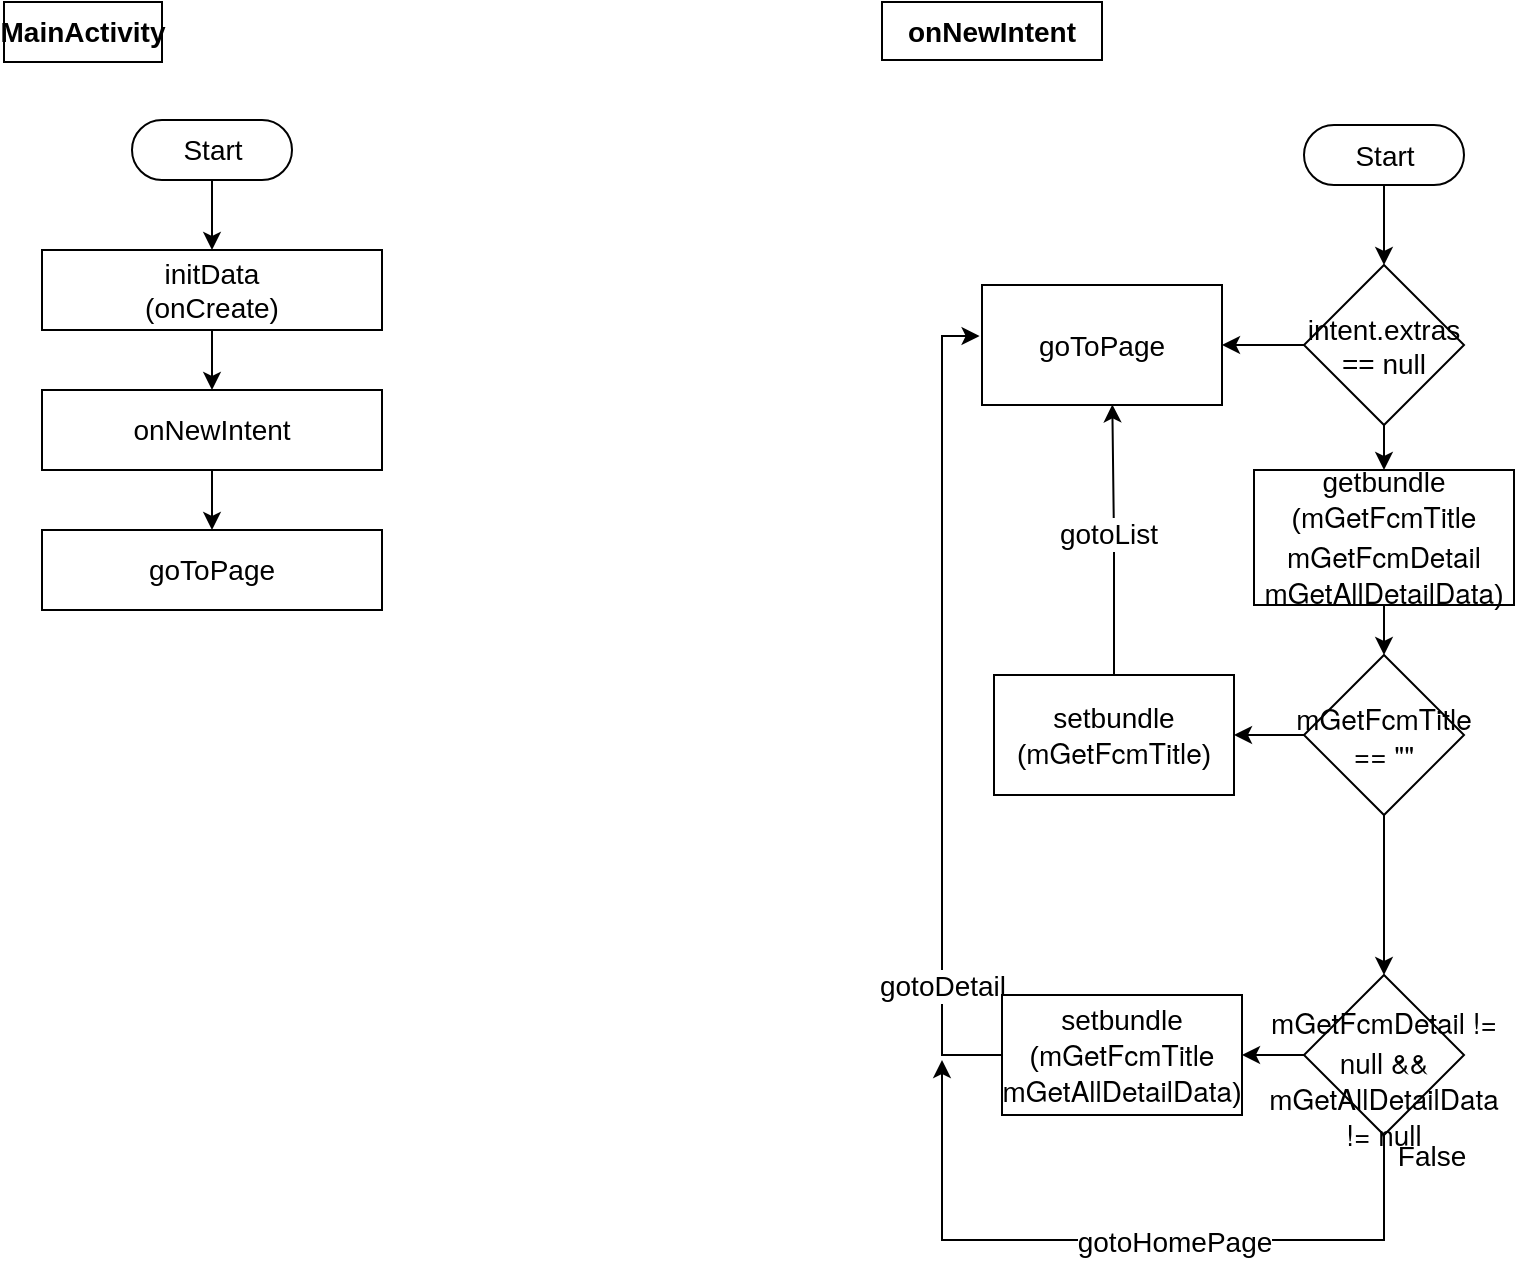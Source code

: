 <mxfile version="17.4.4" type="device" pages="8"><diagram id="0ICTotIIzp-utOfAbFgl" name="MainActivity"><mxGraphModel dx="996" dy="1815" grid="1" gridSize="10" guides="1" tooltips="1" connect="1" arrows="1" fold="1" page="1" pageScale="1" pageWidth="827" pageHeight="1169" math="0" shadow="0"><root><mxCell id="0"/><mxCell id="1" parent="0"/><mxCell id="ltaAR5_XZMvsONfvJuMS-7" value="initData&lt;br style=&quot;font-size: 14px;&quot;&gt;(onCreate)" style="whiteSpace=wrap;html=1;dashed=0;fontStyle=0;fontSize=14;" parent="1" vertex="1"><mxGeometry x="20" y="-1045" width="170" height="40" as="geometry"/></mxCell><mxCell id="ltaAR5_XZMvsONfvJuMS-16" value="" style="edgeStyle=orthogonalEdgeStyle;rounded=0;orthogonalLoop=1;jettySize=auto;html=1;entryX=0.5;entryY=0;entryDx=0;entryDy=0;fontSize=14;" parent="1" source="ltaAR5_XZMvsONfvJuMS-17" target="ltaAR5_XZMvsONfvJuMS-7" edge="1"><mxGeometry relative="1" as="geometry"><mxPoint x="97.067" y="-1054" as="targetPoint"/></mxGeometry></mxCell><mxCell id="ltaAR5_XZMvsONfvJuMS-17" value="Start" style="html=1;dashed=0;whitespace=wrap;shape=mxgraph.dfd.start;fontStyle=0;fontSize=14;" parent="1" vertex="1"><mxGeometry x="65" y="-1110" width="80" height="30" as="geometry"/></mxCell><mxCell id="6IFYh2K8DjdacS_-TYqy-2" value="&lt;b style=&quot;font-size: 14px;&quot;&gt;MainActivity&lt;/b&gt;" style="whiteSpace=wrap;html=1;dashed=0;fontSize=14;" parent="1" vertex="1"><mxGeometry x="1" y="-1169" width="79" height="30" as="geometry"/></mxCell><mxCell id="6IFYh2K8DjdacS_-TYqy-7" value="onNewIntent" style="whiteSpace=wrap;html=1;dashed=0;fontStyle=0;fontSize=14;hachureGap=4;" parent="1" vertex="1"><mxGeometry x="20" y="-975" width="170" height="40" as="geometry"/></mxCell><mxCell id="6IFYh2K8DjdacS_-TYqy-9" value="" style="edgeStyle=orthogonalEdgeStyle;rounded=0;orthogonalLoop=1;jettySize=auto;html=1;entryX=0.5;entryY=0;entryDx=0;entryDy=0;exitX=0.5;exitY=1;exitDx=0;exitDy=0;fontSize=14;" parent="1" source="ltaAR5_XZMvsONfvJuMS-7" target="6IFYh2K8DjdacS_-TYqy-7" edge="1"><mxGeometry relative="1" as="geometry"><mxPoint x="115" y="-1074" as="sourcePoint"/><mxPoint x="115" y="-1035" as="targetPoint"/></mxGeometry></mxCell><mxCell id="6IFYh2K8DjdacS_-TYqy-17" value="goToPage" style="whiteSpace=wrap;html=1;dashed=0;fontStyle=0;fontSize=14;hachureGap=4;" parent="1" vertex="1"><mxGeometry x="20" y="-905" width="170" height="40" as="geometry"/></mxCell><mxCell id="6IFYh2K8DjdacS_-TYqy-19" value="" style="edgeStyle=orthogonalEdgeStyle;rounded=0;orthogonalLoop=1;jettySize=auto;html=1;entryX=0.5;entryY=0;entryDx=0;entryDy=0;exitX=0.5;exitY=1;exitDx=0;exitDy=0;fontSize=14;" parent="1" source="6IFYh2K8DjdacS_-TYqy-7" target="6IFYh2K8DjdacS_-TYqy-17" edge="1"><mxGeometry relative="1" as="geometry"><mxPoint x="115.0" y="-995" as="sourcePoint"/><mxPoint x="115.0" y="-965" as="targetPoint"/></mxGeometry></mxCell><mxCell id="6IFYh2K8DjdacS_-TYqy-28" value="onNewIntent" style="whiteSpace=wrap;html=1;dashed=0;fontStyle=1;fontSize=14;hachureGap=4;" parent="1" vertex="1"><mxGeometry x="440" y="-1169" width="110" height="29" as="geometry"/></mxCell><mxCell id="_fxbHhKDHj8HInlU0Wij-4" style="edgeStyle=orthogonalEdgeStyle;rounded=0;orthogonalLoop=1;jettySize=auto;html=1;exitX=0.5;exitY=0.5;exitDx=0;exitDy=15;exitPerimeter=0;entryX=0.5;entryY=0;entryDx=0;entryDy=0;fontSize=14;" parent="1" source="6IFYh2K8DjdacS_-TYqy-29" target="6IFYh2K8DjdacS_-TYqy-30" edge="1"><mxGeometry relative="1" as="geometry"/></mxCell><mxCell id="6IFYh2K8DjdacS_-TYqy-29" value="Start" style="html=1;dashed=0;whitespace=wrap;shape=mxgraph.dfd.start;fontStyle=0;fontSize=14;" parent="1" vertex="1"><mxGeometry x="651" y="-1107.5" width="80" height="30" as="geometry"/></mxCell><mxCell id="_fxbHhKDHj8HInlU0Wij-5" style="edgeStyle=orthogonalEdgeStyle;rounded=0;orthogonalLoop=1;jettySize=auto;html=1;exitX=0;exitY=0.5;exitDx=0;exitDy=0;entryX=1;entryY=0.5;entryDx=0;entryDy=0;fontSize=14;" parent="1" source="6IFYh2K8DjdacS_-TYqy-30" target="6IFYh2K8DjdacS_-TYqy-34" edge="1"><mxGeometry relative="1" as="geometry"/></mxCell><mxCell id="_fxbHhKDHj8HInlU0Wij-6" style="edgeStyle=orthogonalEdgeStyle;rounded=0;orthogonalLoop=1;jettySize=auto;html=1;exitX=0.5;exitY=1;exitDx=0;exitDy=0;entryX=0.5;entryY=0;entryDx=0;entryDy=0;fontSize=14;" parent="1" source="6IFYh2K8DjdacS_-TYqy-30" target="6IFYh2K8DjdacS_-TYqy-36" edge="1"><mxGeometry relative="1" as="geometry"/></mxCell><mxCell id="6IFYh2K8DjdacS_-TYqy-30" value="intent.extras == null" style="rhombus;whiteSpace=wrap;html=1;hachureGap=4;strokeColor=default;fillColor=none;fontSize=14;" parent="1" vertex="1"><mxGeometry x="651" y="-1037.5" width="80" height="80" as="geometry"/></mxCell><mxCell id="6IFYh2K8DjdacS_-TYqy-34" value="&lt;span style=&quot;font-size: 14px;&quot;&gt;goToPage&lt;/span&gt;" style="whiteSpace=wrap;html=1;hachureGap=4;strokeColor=default;fillColor=none;fontSize=14;" parent="1" vertex="1"><mxGeometry x="490" y="-1027.5" width="120" height="60" as="geometry"/></mxCell><mxCell id="_fxbHhKDHj8HInlU0Wij-7" style="edgeStyle=orthogonalEdgeStyle;rounded=0;orthogonalLoop=1;jettySize=auto;html=1;exitX=0.5;exitY=1;exitDx=0;exitDy=0;entryX=0.5;entryY=0;entryDx=0;entryDy=0;fontSize=14;" parent="1" source="6IFYh2K8DjdacS_-TYqy-36" target="6IFYh2K8DjdacS_-TYqy-39" edge="1"><mxGeometry relative="1" as="geometry"/></mxCell><mxCell id="6IFYh2K8DjdacS_-TYqy-36" value="getbundle&lt;br style=&quot;font-size: 14px;&quot;&gt;(&lt;span style=&quot;font-family: &amp;quot;helvetica neue&amp;quot;; font-size: 14px;&quot;&gt;mGetFcmTitle&lt;/span&gt;&lt;p class=&quot;p1&quot; style=&quot;margin: 0px; font-stretch: normal; line-height: normal; font-family: &amp;quot;helvetica neue&amp;quot;; font-size: 14px;&quot;&gt;mGetFcmDetail&lt;/p&gt;&lt;span style=&quot;font-family: &amp;quot;helvetica neue&amp;quot;; font-size: 14px;&quot;&gt;mGetAllDetailData&lt;/span&gt;)" style="whiteSpace=wrap;html=1;hachureGap=4;strokeColor=default;fillColor=none;fontSize=14;" parent="1" vertex="1"><mxGeometry x="626" y="-935" width="130" height="67.5" as="geometry"/></mxCell><mxCell id="ze5a7d_0deGucN0R6WTe-3" value="" style="edgeStyle=orthogonalEdgeStyle;rounded=0;orthogonalLoop=1;jettySize=auto;html=1;fontSize=14;" parent="1" source="6IFYh2K8DjdacS_-TYqy-39" target="ze5a7d_0deGucN0R6WTe-2" edge="1"><mxGeometry relative="1" as="geometry"/></mxCell><mxCell id="ze5a7d_0deGucN0R6WTe-6" value="" style="edgeStyle=orthogonalEdgeStyle;rounded=0;orthogonalLoop=1;jettySize=auto;html=1;fontSize=14;" parent="1" source="6IFYh2K8DjdacS_-TYqy-39" target="ze5a7d_0deGucN0R6WTe-5" edge="1"><mxGeometry relative="1" as="geometry"/></mxCell><mxCell id="6IFYh2K8DjdacS_-TYqy-39" value="&lt;span style=&quot;font-family: &amp;quot;helvetica neue&amp;quot;; font-size: 14px;&quot;&gt;mGetFcmTitle == &quot;&quot;&lt;/span&gt;" style="rhombus;whiteSpace=wrap;html=1;hachureGap=4;strokeColor=default;fillColor=none;fontSize=14;" parent="1" vertex="1"><mxGeometry x="651" y="-842.5" width="80" height="80" as="geometry"/></mxCell><mxCell id="ze5a7d_0deGucN0R6WTe-4" style="edgeStyle=orthogonalEdgeStyle;rounded=0;orthogonalLoop=1;jettySize=auto;html=1;entryX=0.543;entryY=0.995;entryDx=0;entryDy=0;entryPerimeter=0;fontSize=14;" parent="1" source="ze5a7d_0deGucN0R6WTe-2" target="6IFYh2K8DjdacS_-TYqy-34" edge="1"><mxGeometry relative="1" as="geometry"/></mxCell><mxCell id="V_wy0WDgmnPkI38r3iiG-6" value="gotoList" style="edgeLabel;html=1;align=center;verticalAlign=middle;resizable=0;points=[];fontSize=14;" parent="ze5a7d_0deGucN0R6WTe-4" vertex="1" connectable="0"><mxGeometry x="0.054" y="2" relative="1" as="geometry"><mxPoint as="offset"/></mxGeometry></mxCell><mxCell id="ze5a7d_0deGucN0R6WTe-2" value="setbundle&lt;br style=&quot;font-size: 14px;&quot;&gt;(&lt;span style=&quot;font-family: &amp;quot;helvetica neue&amp;quot;; font-size: 14px;&quot;&gt;mGetFcmTitle&lt;/span&gt;&lt;span style=&quot;font-size: 14px;&quot;&gt;)&lt;/span&gt;" style="whiteSpace=wrap;html=1;fillColor=none;hachureGap=4;fontSize=14;" parent="1" vertex="1"><mxGeometry x="496" y="-832.5" width="120" height="60" as="geometry"/></mxCell><mxCell id="ze5a7d_0deGucN0R6WTe-8" value="" style="edgeStyle=orthogonalEdgeStyle;rounded=0;orthogonalLoop=1;jettySize=auto;html=1;fontSize=14;" parent="1" source="ze5a7d_0deGucN0R6WTe-5" target="ze5a7d_0deGucN0R6WTe-7" edge="1"><mxGeometry relative="1" as="geometry"/></mxCell><mxCell id="V_wy0WDgmnPkI38r3iiG-1" style="edgeStyle=orthogonalEdgeStyle;rounded=0;orthogonalLoop=1;jettySize=auto;html=1;fontSize=14;" parent="1" source="ze5a7d_0deGucN0R6WTe-5" edge="1"><mxGeometry relative="1" as="geometry"><mxPoint x="470" y="-640" as="targetPoint"/><Array as="points"><mxPoint x="691" y="-550"/><mxPoint x="470" y="-550"/></Array></mxGeometry></mxCell><mxCell id="V_wy0WDgmnPkI38r3iiG-4" value="gotoHomePage" style="edgeLabel;html=1;align=center;verticalAlign=middle;resizable=0;points=[];fontSize=14;" parent="V_wy0WDgmnPkI38r3iiG-1" vertex="1" connectable="0"><mxGeometry x="-0.134" y="1" relative="1" as="geometry"><mxPoint as="offset"/></mxGeometry></mxCell><mxCell id="ze5a7d_0deGucN0R6WTe-5" value="&lt;p class=&quot;p1&quot; style=&quot;margin: 0px; font-stretch: normal; line-height: normal; font-family: &amp;quot;helvetica neue&amp;quot;; font-size: 14px;&quot;&gt;&lt;br class=&quot;Apple-interchange-newline&quot; style=&quot;font-size: 14px;&quot;&gt;mGetFcmDetail != null &amp;amp;&amp;amp;&lt;/p&gt;&lt;span style=&quot;font-family: &amp;quot;helvetica neue&amp;quot;; font-size: 14px;&quot;&gt;mGetAllDetailData != null&lt;/span&gt;" style="rhombus;whiteSpace=wrap;html=1;fillColor=none;hachureGap=4;fontSize=14;" parent="1" vertex="1"><mxGeometry x="651" y="-682.5" width="80" height="80" as="geometry"/></mxCell><mxCell id="ze5a7d_0deGucN0R6WTe-9" style="edgeStyle=orthogonalEdgeStyle;rounded=0;orthogonalLoop=1;jettySize=auto;html=1;entryX=-0.01;entryY=0.425;entryDx=0;entryDy=0;entryPerimeter=0;fontSize=14;" parent="1" source="ze5a7d_0deGucN0R6WTe-7" target="6IFYh2K8DjdacS_-TYqy-34" edge="1"><mxGeometry relative="1" as="geometry"><mxPoint x="470" y="-847.5" as="targetPoint"/><Array as="points"><mxPoint x="470" y="-642.5"/><mxPoint x="470" y="-1001.5"/></Array></mxGeometry></mxCell><mxCell id="V_wy0WDgmnPkI38r3iiG-5" value="gotoDetail" style="edgeLabel;html=1;align=center;verticalAlign=middle;resizable=0;points=[];fontSize=14;" parent="ze5a7d_0deGucN0R6WTe-9" vertex="1" connectable="0"><mxGeometry x="-0.681" relative="1" as="geometry"><mxPoint as="offset"/></mxGeometry></mxCell><mxCell id="ze5a7d_0deGucN0R6WTe-7" value="setbundle&lt;br style=&quot;font-size: 14px;&quot;&gt;(&lt;span style=&quot;font-family: &amp;quot;helvetica neue&amp;quot;; font-size: 14px;&quot;&gt;mGetFcmTitle&lt;/span&gt;&lt;br style=&quot;font-size: 14px;&quot;&gt;&lt;span style=&quot;font-family: &amp;quot;helvetica neue&amp;quot;; font-size: 14px;&quot;&gt;mGetAllDetailData&lt;/span&gt;)" style="whiteSpace=wrap;html=1;fillColor=none;hachureGap=4;fontSize=14;" parent="1" vertex="1"><mxGeometry x="500" y="-672.5" width="120" height="60" as="geometry"/></mxCell><mxCell id="V_wy0WDgmnPkI38r3iiG-3" value="False" style="whiteSpace=wrap;html=1;dashed=0;fontStyle=0;fontSize=14;hachureGap=4;fillColor=none;strokeColor=none;" parent="1" vertex="1"><mxGeometry x="710" y="-602.5" width="10" height="20" as="geometry"/></mxCell></root></mxGraphModel></diagram><diagram id="kn-lXhGQb7qIHuzSDbyJ" name="Application_goToPage"><mxGraphModel dx="1113" dy="1891" grid="1" gridSize="10" guides="1" tooltips="1" connect="1" arrows="1" fold="1" page="1" pageScale="1" pageWidth="827" pageHeight="1169" math="0" shadow="0"><root><mxCell id="0"/><mxCell id="1" parent="0"/><mxCell id="_04Lw3GFcRWnzL75QgLI-2" value="" style="edgeStyle=orthogonalEdgeStyle;rounded=0;orthogonalLoop=1;jettySize=auto;html=1;fontSize=14;" parent="1" source="DpHcGf6Z4SfqqkjQlCNn-3" target="_04Lw3GFcRWnzL75QgLI-1" edge="1"><mxGeometry relative="1" as="geometry"/></mxCell><mxCell id="DpHcGf6Z4SfqqkjQlCNn-3" value="Start" style="html=1;dashed=0;whitespace=wrap;shape=mxgraph.dfd.start;fontStyle=0;fontSize=14;" parent="1" vertex="1"><mxGeometry x="698" y="-1061" width="80" height="30" as="geometry"/></mxCell><mxCell id="CqOBYRATpyONczidoiWo-1" value="goToNextPage" style="whiteSpace=wrap;html=1;dashed=0;fontStyle=1;fontSize=14;" parent="1" vertex="1"><mxGeometry x="408" y="-1150" width="99" height="30" as="geometry"/></mxCell><mxCell id="oPHoXT_rBC0yx6JmKi9g-1" value="goToPrevPage" style="whiteSpace=wrap;html=1;dashed=0;fontStyle=1;fontSize=14;" parent="1" vertex="1"><mxGeometry x="1060" y="-1150" width="99" height="30" as="geometry"/></mxCell><mxCell id="_04Lw3GFcRWnzL75QgLI-4" value="" style="edgeStyle=orthogonalEdgeStyle;rounded=0;orthogonalLoop=1;jettySize=auto;html=1;fontSize=14;" parent="1" source="_04Lw3GFcRWnzL75QgLI-1" target="_04Lw3GFcRWnzL75QgLI-3" edge="1"><mxGeometry relative="1" as="geometry"/></mxCell><mxCell id="ChNQNb_-1qWgDRrpicv7-4" value="True" style="edgeLabel;html=1;align=center;verticalAlign=middle;resizable=0;points=[];fontSize=14;" parent="_04Lw3GFcRWnzL75QgLI-4" vertex="1" connectable="0"><mxGeometry x="-0.344" relative="1" as="geometry"><mxPoint x="15" y="2" as="offset"/></mxGeometry></mxCell><mxCell id="ChNQNb_-1qWgDRrpicv7-5" style="edgeStyle=orthogonalEdgeStyle;rounded=0;orthogonalLoop=1;jettySize=auto;html=1;exitX=0;exitY=0.5;exitDx=0;exitDy=0;entryX=0.5;entryY=0;entryDx=0;entryDy=0;fontSize=14;" parent="1" source="_04Lw3GFcRWnzL75QgLI-1" target="hYAjPSLTbwHqQ2wMUk0M-1" edge="1"><mxGeometry relative="1" as="geometry"/></mxCell><mxCell id="ChNQNb_-1qWgDRrpicv7-6" value="False" style="edgeLabel;html=1;align=center;verticalAlign=middle;resizable=0;points=[];fontSize=14;" parent="ChNQNb_-1qWgDRrpicv7-5" vertex="1" connectable="0"><mxGeometry x="-0.223" y="-2" relative="1" as="geometry"><mxPoint x="27" y="-9" as="offset"/></mxGeometry></mxCell><mxCell id="_04Lw3GFcRWnzL75QgLI-1" value="iFragment in mFragmentManager.fragments" style="rhombus;whiteSpace=wrap;html=1;fontSize=14;dashed=0;fontStyle=0;" parent="1" vertex="1"><mxGeometry x="628" y="-981" width="220" height="130" as="geometry"/></mxCell><mxCell id="_04Lw3GFcRWnzL75QgLI-6" style="edgeStyle=orthogonalEdgeStyle;rounded=0;orthogonalLoop=1;jettySize=auto;html=1;exitX=0.5;exitY=1;exitDx=0;exitDy=0;entryX=1;entryY=0.5;entryDx=0;entryDy=0;fontSize=14;" parent="1" source="_04Lw3GFcRWnzL75QgLI-3" target="_04Lw3GFcRWnzL75QgLI-1" edge="1"><mxGeometry relative="1" as="geometry"><Array as="points"><mxPoint x="738" y="-731"/><mxPoint x="883" y="-731"/><mxPoint x="883" y="-916"/></Array></mxGeometry></mxCell><mxCell id="_04Lw3GFcRWnzL75QgLI-3" value="&lt;span style=&quot;font-weight: normal; font-size: 14px;&quot;&gt;mNowFragment = iFragment&lt;/span&gt;" style="whiteSpace=wrap;html=1;fontSize=14;dashed=0;fontStyle=1;" parent="1" vertex="1"><mxGeometry x="678" y="-811" width="120" height="60" as="geometry"/></mxCell><mxCell id="hYAjPSLTbwHqQ2wMUk0M-5" value="" style="edgeStyle=orthogonalEdgeStyle;rounded=0;orthogonalLoop=1;jettySize=auto;html=1;entryX=0.5;entryY=0;entryDx=0;entryDy=0;fontSize=14;" parent="1" source="hYAjPSLTbwHqQ2wMUk0M-1" target="hYAjPSLTbwHqQ2wMUk0M-4" edge="1"><mxGeometry relative="1" as="geometry"><mxPoint x="551.053" y="-661" as="targetPoint"/></mxGeometry></mxCell><mxCell id="GTaG5DHwecpemOfgijAW-2" value="True" style="edgeLabel;html=1;align=center;verticalAlign=middle;resizable=0;points=[];fontSize=14;" parent="hYAjPSLTbwHqQ2wMUk0M-5" vertex="1" connectable="0"><mxGeometry x="-0.221" relative="1" as="geometry"><mxPoint x="14" as="offset"/></mxGeometry></mxCell><mxCell id="hYAjPSLTbwHqQ2wMUk0M-1" value="iNowFragment != null" style="rhombus;whiteSpace=wrap;html=1;fontSize=14;dashed=0;fontStyle=0;" parent="1" vertex="1"><mxGeometry x="483" y="-836" width="135" height="110" as="geometry"/></mxCell><mxCell id="hYAjPSLTbwHqQ2wMUk0M-4" value="add(pTargetFragment)&lt;br style=&quot;font-size: 14px;&quot;&gt;hide(mNowFragment)" style="whiteSpace=wrap;html=1;fontSize=14;dashed=0;fontStyle=0;" parent="1" vertex="1"><mxGeometry x="470" y="-661" width="160" height="60" as="geometry"/></mxCell><mxCell id="MsFU3ezsbSrrhDD-DD5J-2" value="" style="edgeStyle=orthogonalEdgeStyle;rounded=0;orthogonalLoop=1;jettySize=auto;html=1;fontSize=14;" parent="1" source="8js_sdkkU-e44e5VqAVF-1" target="MsFU3ezsbSrrhDD-DD5J-1" edge="1"><mxGeometry relative="1" as="geometry"/></mxCell><mxCell id="8js_sdkkU-e44e5VqAVF-1" value="Start" style="html=1;dashed=0;whitespace=wrap;shape=mxgraph.dfd.start;fontStyle=0;fontSize=14;" parent="1" vertex="1"><mxGeometry x="1353" y="-1071" width="80" height="30" as="geometry"/></mxCell><mxCell id="MsFU3ezsbSrrhDD-DD5J-4" value="" style="edgeStyle=orthogonalEdgeStyle;rounded=0;orthogonalLoop=1;jettySize=auto;html=1;fontSize=14;" parent="1" source="MsFU3ezsbSrrhDD-DD5J-1" target="MsFU3ezsbSrrhDD-DD5J-3" edge="1"><mxGeometry relative="1" as="geometry"/></mxCell><mxCell id="MsFU3ezsbSrrhDD-DD5J-5" value="Yes" style="edgeLabel;html=1;align=center;verticalAlign=middle;resizable=0;points=[];fontSize=14;" parent="MsFU3ezsbSrrhDD-DD5J-4" vertex="1" connectable="0"><mxGeometry x="-0.339" relative="1" as="geometry"><mxPoint x="15" y="5" as="offset"/></mxGeometry></mxCell><mxCell id="00qQBGg7dy6ulxhfHcby-7" style="edgeStyle=orthogonalEdgeStyle;rounded=0;orthogonalLoop=1;jettySize=auto;html=1;exitX=0;exitY=0.5;exitDx=0;exitDy=0;entryX=0;entryY=0.5;entryDx=0;entryDy=0;fontSize=14;" parent="1" source="MsFU3ezsbSrrhDD-DD5J-1" target="00qQBGg7dy6ulxhfHcby-5" edge="1"><mxGeometry relative="1" as="geometry"><mxPoint x="1113" y="-281" as="targetPoint"/><Array as="points"><mxPoint x="1083" y="-943"/><mxPoint x="1083" y="-121"/></Array></mxGeometry></mxCell><mxCell id="MsFU3ezsbSrrhDD-DD5J-1" value="keyCode == KeyEvent.KEYCODE_BACK" style="rhombus;whiteSpace=wrap;html=1;fontSize=14;dashed=0;fontStyle=0;" parent="1" vertex="1"><mxGeometry x="1293" y="-1001" width="200" height="115" as="geometry"/></mxCell><mxCell id="MsFU3ezsbSrrhDD-DD5J-9" value="" style="edgeStyle=orthogonalEdgeStyle;rounded=0;orthogonalLoop=1;jettySize=auto;html=1;fontSize=14;" parent="1" source="MsFU3ezsbSrrhDD-DD5J-3" target="MsFU3ezsbSrrhDD-DD5J-8" edge="1"><mxGeometry relative="1" as="geometry"/></mxCell><mxCell id="MsFU3ezsbSrrhDD-DD5J-10" value="Yes" style="edgeLabel;html=1;align=center;verticalAlign=middle;resizable=0;points=[];fontSize=14;" parent="MsFU3ezsbSrrhDD-DD5J-9" vertex="1" connectable="0"><mxGeometry x="-0.46" y="1" relative="1" as="geometry"><mxPoint x="19" y="6" as="offset"/></mxGeometry></mxCell><mxCell id="MsFU3ezsbSrrhDD-DD5J-3" value="mFragmentManager.fragments.size != 0" style="rhombus;whiteSpace=wrap;html=1;fontSize=14;dashed=0;fontStyle=0;" parent="1" vertex="1"><mxGeometry x="1273" y="-841" width="240" height="130" as="geometry"/></mxCell><mxCell id="HLAHf1zRRotY6LmP5Vb5-2" value="" style="edgeStyle=orthogonalEdgeStyle;rounded=0;orthogonalLoop=1;jettySize=auto;html=1;fontSize=14;" parent="1" source="MsFU3ezsbSrrhDD-DD5J-8" target="HLAHf1zRRotY6LmP5Vb5-1" edge="1"><mxGeometry relative="1" as="geometry"/></mxCell><mxCell id="HLAHf1zRRotY6LmP5Vb5-5" value="Yes" style="edgeLabel;html=1;align=center;verticalAlign=middle;resizable=0;points=[];fontSize=14;" parent="HLAHf1zRRotY6LmP5Vb5-2" vertex="1" connectable="0"><mxGeometry x="-0.027" y="3" relative="1" as="geometry"><mxPoint x="10" as="offset"/></mxGeometry></mxCell><mxCell id="MsFU3ezsbSrrhDD-DD5J-8" value="ix in mFragmentManager.fragments" style="rhombus;whiteSpace=wrap;html=1;fontSize=14;dashed=0;fontStyle=0;" parent="1" vertex="1"><mxGeometry x="1283" y="-671" width="220" height="95" as="geometry"/></mxCell><mxCell id="HLAHf1zRRotY6LmP5Vb5-4" value="" style="edgeStyle=orthogonalEdgeStyle;rounded=0;orthogonalLoop=1;jettySize=auto;html=1;fontSize=14;" parent="1" source="HLAHf1zRRotY6LmP5Vb5-1" target="HLAHf1zRRotY6LmP5Vb5-3" edge="1"><mxGeometry relative="1" as="geometry"/></mxCell><mxCell id="HLAHf1zRRotY6LmP5Vb5-6" value="Yes" style="edgeLabel;html=1;align=center;verticalAlign=middle;resizable=0;points=[];fontSize=14;" parent="HLAHf1zRRotY6LmP5Vb5-4" vertex="1" connectable="0"><mxGeometry x="-0.369" y="-1" relative="1" as="geometry"><mxPoint x="14" y="4" as="offset"/></mxGeometry></mxCell><mxCell id="HLAHf1zRRotY6LmP5Vb5-1" value="ix.tag == HomeFragment &amp;nbsp;&amp;amp;&amp;amp; !ix.isHidden" style="rhombus;whiteSpace=wrap;html=1;fontSize=14;dashed=0;fontStyle=0;" parent="1" vertex="1"><mxGeometry x="1318" y="-531" width="150" height="90" as="geometry"/></mxCell><mxCell id="HLAHf1zRRotY6LmP5Vb5-8" value="" style="edgeStyle=orthogonalEdgeStyle;rounded=0;orthogonalLoop=1;jettySize=auto;html=1;fontSize=14;" parent="1" source="HLAHf1zRRotY6LmP5Vb5-3" target="HLAHf1zRRotY6LmP5Vb5-7" edge="1"><mxGeometry relative="1" as="geometry"/></mxCell><mxCell id="HLAHf1zRRotY6LmP5Vb5-9" value="Yes" style="edgeLabel;html=1;align=center;verticalAlign=middle;resizable=0;points=[];fontSize=14;" parent="HLAHf1zRRotY6LmP5Vb5-8" vertex="1" connectable="0"><mxGeometry x="-0.44" y="1" relative="1" as="geometry"><mxPoint x="19" y="14" as="offset"/></mxGeometry></mxCell><mxCell id="00qQBGg7dy6ulxhfHcby-2" value="" style="edgeStyle=orthogonalEdgeStyle;rounded=0;orthogonalLoop=1;jettySize=auto;html=1;fontSize=14;" parent="1" source="HLAHf1zRRotY6LmP5Vb5-3" target="00qQBGg7dy6ulxhfHcby-1" edge="1"><mxGeometry relative="1" as="geometry"/></mxCell><mxCell id="00qQBGg7dy6ulxhfHcby-8" value="No" style="edgeLabel;html=1;align=center;verticalAlign=middle;resizable=0;points=[];fontSize=14;" parent="00qQBGg7dy6ulxhfHcby-2" vertex="1" connectable="0"><mxGeometry x="-0.152" y="-4" relative="1" as="geometry"><mxPoint y="-11" as="offset"/></mxGeometry></mxCell><mxCell id="HLAHf1zRRotY6LmP5Vb5-3" value="mIsOpenInOutDoor" style="rhombus;whiteSpace=wrap;html=1;fontSize=14;dashed=0;fontStyle=0;" parent="1" vertex="1"><mxGeometry x="1313" y="-391" width="160" height="80" as="geometry"/></mxCell><mxCell id="00qQBGg7dy6ulxhfHcby-6" value="" style="edgeStyle=orthogonalEdgeStyle;rounded=0;orthogonalLoop=1;jettySize=auto;html=1;fontSize=14;" parent="1" source="HLAHf1zRRotY6LmP5Vb5-7" target="00qQBGg7dy6ulxhfHcby-5" edge="1"><mxGeometry relative="1" as="geometry"/></mxCell><mxCell id="HLAHf1zRRotY6LmP5Vb5-7" value="goToNextPage" style="whiteSpace=wrap;html=1;fontSize=14;dashed=0;fontStyle=0;" parent="1" vertex="1"><mxGeometry x="1333" y="-251" width="120" height="60" as="geometry"/></mxCell><mxCell id="00qQBGg7dy6ulxhfHcby-1" value="return false&lt;br style=&quot;font-size: 14px;&quot;&gt;不返回" style="whiteSpace=wrap;html=1;fontSize=14;dashed=0;fontStyle=0;" parent="1" vertex="1"><mxGeometry x="1123" y="-381" width="120" height="60" as="geometry"/></mxCell><mxCell id="00qQBGg7dy6ulxhfHcby-5" value="return true" style="whiteSpace=wrap;html=1;fontSize=14;dashed=0;fontStyle=0;" parent="1" vertex="1"><mxGeometry x="1333" y="-151" width="120" height="60" as="geometry"/></mxCell><mxCell id="8-6ex59JT9iM3biJEzUO-3" value="之後NowFragment要改掉" style="text;html=1;align=center;verticalAlign=middle;resizable=0;points=[];autosize=1;strokeColor=none;fillColor=none;" vertex="1" parent="1"><mxGeometry x="628" y="-1140" width="150" height="20" as="geometry"/></mxCell><mxCell id="WWMWePemGNWJmpZI5RP2-1" style="edgeStyle=orthogonalEdgeStyle;rounded=0;orthogonalLoop=1;jettySize=auto;html=1;entryX=0.5;entryY=0;entryDx=0;entryDy=0;fontSize=14;exitX=0.5;exitY=0.5;exitDx=0;exitDy=15;exitPerimeter=0;" edge="1" parent="1" target="WWMWePemGNWJmpZI5RP2-4" source="WWMWePemGNWJmpZI5RP2-9"><mxGeometry relative="1" as="geometry"><mxPoint x="100" y="-958.5" as="sourcePoint"/></mxGeometry></mxCell><mxCell id="WWMWePemGNWJmpZI5RP2-2" style="edgeStyle=orthogonalEdgeStyle;rounded=0;orthogonalLoop=1;jettySize=auto;html=1;exitX=0.5;exitY=1;exitDx=0;exitDy=0;entryX=0.5;entryY=0;entryDx=0;entryDy=0;fontSize=14;" edge="1" parent="1" source="WWMWePemGNWJmpZI5RP2-4" target="WWMWePemGNWJmpZI5RP2-6"><mxGeometry relative="1" as="geometry"/></mxCell><mxCell id="WWMWePemGNWJmpZI5RP2-3" style="edgeStyle=orthogonalEdgeStyle;rounded=0;orthogonalLoop=1;jettySize=auto;html=1;exitX=1;exitY=0.5;exitDx=0;exitDy=0;entryX=0;entryY=0.5;entryDx=0;entryDy=0;fontSize=14;" edge="1" parent="1" source="WWMWePemGNWJmpZI5RP2-4" target="WWMWePemGNWJmpZI5RP2-5"><mxGeometry relative="1" as="geometry"/></mxCell><mxCell id="WWMWePemGNWJmpZI5RP2-4" value="pKeyCode == null" style="rhombus;whiteSpace=wrap;html=1;hachureGap=4;fontSize=14;" vertex="1" parent="1"><mxGeometry x="10" y="-931" width="130" height="120" as="geometry"/></mxCell><mxCell id="WWMWePemGNWJmpZI5RP2-5" value="goToPrevPage" style="whiteSpace=wrap;html=1;hachureGap=4;fontSize=14;" vertex="1" parent="1"><mxGeometry x="210" y="-901" width="120" height="60" as="geometry"/></mxCell><mxCell id="WWMWePemGNWJmpZI5RP2-6" value="goToNextPage" style="whiteSpace=wrap;html=1;hachureGap=4;fontSize=14;" vertex="1" parent="1"><mxGeometry x="15" y="-751" width="120" height="60" as="geometry"/></mxCell><mxCell id="WWMWePemGNWJmpZI5RP2-7" value="False" style="whiteSpace=wrap;html=1;dashed=0;fontStyle=0;fontSize=14;hachureGap=4;fillColor=none;strokeColor=none;" vertex="1" parent="1"><mxGeometry x="160" y="-891" width="10" height="20" as="geometry"/></mxCell><mxCell id="WWMWePemGNWJmpZI5RP2-8" value="True" style="whiteSpace=wrap;html=1;dashed=0;fontStyle=0;fontSize=14;hachureGap=4;fillColor=none;strokeColor=none;" vertex="1" parent="1"><mxGeometry x="90" y="-801" width="10" height="20" as="geometry"/></mxCell><mxCell id="WWMWePemGNWJmpZI5RP2-9" value="Start" style="html=1;dashed=0;whitespace=wrap;shape=mxgraph.dfd.start;fontStyle=0;fontSize=14;" vertex="1" parent="1"><mxGeometry x="30" y="-991" width="80" height="30" as="geometry"/></mxCell></root></mxGraphModel></diagram><diagram id="dr8KehL09mCkOGugJkBz" name="BaseFragment"><mxGraphModel dx="946" dy="1783" grid="1" gridSize="10" guides="1" tooltips="1" connect="1" arrows="1" fold="1" page="1" pageScale="1" pageWidth="827" pageHeight="1169" math="0" shadow="0"><root><mxCell id="0"/><mxCell id="1" parent="0"/><mxCell id="VVxIRxN6lbajkhqtIVCx-4" value="" style="edgeStyle=orthogonalEdgeStyle;rounded=0;orthogonalLoop=1;jettySize=auto;html=1;" parent="1" source="VVxIRxN6lbajkhqtIVCx-2" edge="1"><mxGeometry relative="1" as="geometry"><mxPoint x="120" y="-1020" as="targetPoint"/></mxGeometry></mxCell><mxCell id="VVxIRxN6lbajkhqtIVCx-2" value="Start" style="html=1;dashed=0;whitespace=wrap;shape=mxgraph.dfd.start;fontStyle=0;fontSize=14;" parent="1" vertex="1"><mxGeometry x="80" y="-1090" width="80" height="30" as="geometry"/></mxCell><mxCell id="XN1iCMXu21JJIMoSyXyl-7" value="" style="edgeStyle=orthogonalEdgeStyle;rounded=0;orthogonalLoop=1;jettySize=auto;html=1;fontSize=14;" parent="1" source="VVxIRxN6lbajkhqtIVCx-5" target="XN1iCMXu21JJIMoSyXyl-6" edge="1"><mxGeometry relative="1" as="geometry"/></mxCell><mxCell id="VVxIRxN6lbajkhqtIVCx-5" value="initview&lt;br&gt;(onCreateView)" style="whiteSpace=wrap;html=1;fontSize=14;dashed=0;fontStyle=0;" parent="1" vertex="1"><mxGeometry x="70" y="-1020" width="100" height="35" as="geometry"/></mxCell><mxCell id="XN1iCMXu21JJIMoSyXyl-1" value="BaseFragment" style="whiteSpace=wrap;html=1;fontSize=14;dashed=0;fontStyle=1;" parent="1" vertex="1"><mxGeometry y="-1169" width="100" height="35" as="geometry"/></mxCell><mxCell id="kwnkPWu7LnCSkAFQ5gnQ-2" value="" style="edgeStyle=orthogonalEdgeStyle;rounded=0;orthogonalLoop=1;jettySize=auto;html=1;fontSize=14;" parent="1" source="XN1iCMXu21JJIMoSyXyl-6" target="kwnkPWu7LnCSkAFQ5gnQ-1" edge="1"><mxGeometry relative="1" as="geometry"/></mxCell><mxCell id="XN1iCMXu21JJIMoSyXyl-6" value="onViewCreated" style="whiteSpace=wrap;html=1;fontSize=14;dashed=0;fontStyle=0;" parent="1" vertex="1"><mxGeometry x="70" y="-940" width="100" height="35" as="geometry"/></mxCell><mxCell id="XN1iCMXu21JJIMoSyXyl-8" value="onViewCreated" style="whiteSpace=wrap;html=1;fontSize=14;dashed=0;fontStyle=1;" parent="1" vertex="1"><mxGeometry x="280" y="-1169" width="100" height="35" as="geometry"/></mxCell><mxCell id="XN1iCMXu21JJIMoSyXyl-11" value="" style="edgeStyle=orthogonalEdgeStyle;rounded=0;orthogonalLoop=1;jettySize=auto;html=1;fontSize=14;" parent="1" source="XN1iCMXu21JJIMoSyXyl-9" target="XN1iCMXu21JJIMoSyXyl-10" edge="1"><mxGeometry relative="1" as="geometry"/></mxCell><mxCell id="XN1iCMXu21JJIMoSyXyl-9" value="Start" style="html=1;dashed=0;whitespace=wrap;shape=mxgraph.dfd.start;fontStyle=0;fontSize=14;" parent="1" vertex="1"><mxGeometry x="334" y="-1090" width="80" height="30" as="geometry"/></mxCell><mxCell id="XN1iCMXu21JJIMoSyXyl-10" value="getBundle&lt;br&gt;(mTitle)" style="whiteSpace=wrap;html=1;fontSize=14;dashed=0;fontStyle=0;" parent="1" vertex="1"><mxGeometry x="321" y="-1020" width="106" height="40" as="geometry"/></mxCell><mxCell id="kwnkPWu7LnCSkAFQ5gnQ-1" value="uiInit(mTitle)" style="whiteSpace=wrap;html=1;fontSize=14;dashed=0;fontStyle=0;" parent="1" vertex="1"><mxGeometry x="70" y="-860" width="100" height="35" as="geometry"/></mxCell></root></mxGraphModel></diagram><diagram id="aPbFrLUWnV4jNbvpWXee" name="HomeFragment"><mxGraphModel dx="946" dy="1783" grid="1" gridSize="10" guides="1" tooltips="1" connect="1" arrows="1" fold="1" page="1" pageScale="1" pageWidth="827" pageHeight="1169" math="0" shadow="0"><root><mxCell id="0"/><mxCell id="1" parent="0"/><mxCell id="P4AaGj7iRbYA6tLeBc00-1" value="HomeFragment" style="whiteSpace=wrap;html=1;dashed=0;fontStyle=1;fontSize=14;" parent="1" vertex="1"><mxGeometry x="10" y="-1160" width="110" height="30" as="geometry"/></mxCell><mxCell id="VpBLFqCD-13sMv9BW-Vi-4" value="" style="edgeStyle=orthogonalEdgeStyle;rounded=0;orthogonalLoop=1;jettySize=auto;html=1;fontSize=14;" parent="1" source="VpBLFqCD-13sMv9BW-Vi-2" target="VpBLFqCD-13sMv9BW-Vi-3" edge="1"><mxGeometry relative="1" as="geometry"/></mxCell><mxCell id="VpBLFqCD-13sMv9BW-Vi-2" value="Start" style="html=1;dashed=0;whitespace=wrap;shape=mxgraph.dfd.start;fontStyle=0;fontSize=14;" parent="1" vertex="1"><mxGeometry x="74" y="-1101" width="80" height="30" as="geometry"/></mxCell><mxCell id="VpBLFqCD-13sMv9BW-Vi-3" value="uiInit" style="whiteSpace=wrap;html=1;fontSize=14;dashed=0;fontStyle=0;" parent="1" vertex="1"><mxGeometry x="79" y="-1031" width="70" height="35" as="geometry"/></mxCell><mxCell id="xUQaV25XGqCChIq59IHk-5" value="" style="edgeStyle=orthogonalEdgeStyle;rounded=0;orthogonalLoop=1;jettySize=auto;html=1;fontSize=14;" parent="1" source="xUQaV25XGqCChIq59IHk-2" target="xUQaV25XGqCChIq59IHk-4" edge="1"><mxGeometry relative="1" as="geometry"/></mxCell><mxCell id="xUQaV25XGqCChIq59IHk-2" value="Start" style="html=1;dashed=0;whitespace=wrap;shape=mxgraph.dfd.start;fontStyle=0;fontSize=14;" parent="1" vertex="1"><mxGeometry x="560.75" y="-1101" width="80" height="30" as="geometry"/></mxCell><mxCell id="xUQaV25XGqCChIq59IHk-3" value="setOnClickListener" style="whiteSpace=wrap;html=1;dashed=0;fontStyle=1;fontSize=14;" parent="1" vertex="1"><mxGeometry x="490" y="-1160" width="138" height="30" as="geometry"/></mxCell><mxCell id="AwonvXRjDG_ix8bn6p1w-3" value="gotoList" style="edgeStyle=orthogonalEdgeStyle;rounded=0;orthogonalLoop=1;jettySize=auto;html=1;fontSize=14;" parent="1" source="xUQaV25XGqCChIq59IHk-4" target="AwonvXRjDG_ix8bn6p1w-2" edge="1"><mxGeometry relative="1" as="geometry"/></mxCell><mxCell id="xUQaV25XGqCChIq59IHk-4" value="putBundle&lt;br&gt;(pTitle)" style="whiteSpace=wrap;html=1;fontSize=14;dashed=0;fontStyle=0;" parent="1" vertex="1"><mxGeometry x="550" y="-1033.5" width="100" height="33.5" as="geometry"/></mxCell><mxCell id="AwonvXRjDG_ix8bn6p1w-2" value="goToPage" style="whiteSpace=wrap;html=1;fontSize=14;dashed=0;fontStyle=0;" parent="1" vertex="1"><mxGeometry x="559" y="-933.5" width="85.5" height="30" as="geometry"/></mxCell><mxCell id="esqybQnyUE_kYTrfEZUJ-4" value="uiInit" style="whiteSpace=wrap;html=1;fontSize=14;dashed=0;fontStyle=1;" parent="1" vertex="1"><mxGeometry x="250" y="-1160" width="70" height="29" as="geometry"/></mxCell><mxCell id="esqybQnyUE_kYTrfEZUJ-14" value="" style="edgeStyle=orthogonalEdgeStyle;rounded=0;orthogonalLoop=1;jettySize=auto;html=1;fontSize=14;" parent="1" source="esqybQnyUE_kYTrfEZUJ-5" target="esqybQnyUE_kYTrfEZUJ-13" edge="1"><mxGeometry relative="1" as="geometry"/></mxCell><mxCell id="esqybQnyUE_kYTrfEZUJ-5" value="Start" style="html=1;dashed=0;whitespace=wrap;shape=mxgraph.dfd.start;fontStyle=0;fontSize=14;" parent="1" vertex="1"><mxGeometry x="300" y="-1101" width="80" height="30" as="geometry"/></mxCell><mxCell id="esqybQnyUE_kYTrfEZUJ-8" value="" style="edgeStyle=orthogonalEdgeStyle;rounded=0;orthogonalLoop=1;jettySize=auto;html=1;exitX=0.5;exitY=1;exitDx=0;exitDy=0;fontSize=14;" parent="1" source="esqybQnyUE_kYTrfEZUJ-13" target="esqybQnyUE_kYTrfEZUJ-9" edge="1"><mxGeometry relative="1" as="geometry"><mxPoint x="340" y="-961" as="sourcePoint"/></mxGeometry></mxCell><mxCell id="esqybQnyUE_kYTrfEZUJ-9" value="mBtn.setOnClickListener" style="whiteSpace=wrap;html=1;fontSize=14;dashed=0;fontStyle=0;" parent="1" vertex="1"><mxGeometry x="258" y="-961" width="165" height="40" as="geometry"/></mxCell><mxCell id="esqybQnyUE_kYTrfEZUJ-13" value="initView" style="whiteSpace=wrap;html=1;fontSize=14;dashed=0;fontStyle=0;" parent="1" vertex="1"><mxGeometry x="295.5" y="-1031" width="89" height="30" as="geometry"/></mxCell></root></mxGraphModel></diagram><diagram id="JBi-9Xd2q6rtQXh__6bf" name="ListFragment"><mxGraphModel dx="946" dy="1783" grid="1" gridSize="10" guides="1" tooltips="1" connect="1" arrows="1" fold="1" page="1" pageScale="1" pageWidth="827" pageHeight="1169" math="0" shadow="0"><root><mxCell id="0"/><mxCell id="1" parent="0"/><mxCell id="F2_7Nln-EnXGQYM5R2dW-1" value="ListFragment" style="whiteSpace=wrap;html=1;dashed=0;fontStyle=1;fontSize=14;" parent="1" vertex="1"><mxGeometry x="10" y="-1167" width="99" height="30" as="geometry"/></mxCell><mxCell id="Ai8LO5Yq5Hoz4NnfUW9j-3" value="" style="edgeStyle=orthogonalEdgeStyle;rounded=0;orthogonalLoop=1;jettySize=auto;html=1;fontSize=14;" parent="1" source="Ai8LO5Yq5Hoz4NnfUW9j-1" target="Ai8LO5Yq5Hoz4NnfUW9j-2" edge="1"><mxGeometry relative="1" as="geometry"/></mxCell><mxCell id="Ai8LO5Yq5Hoz4NnfUW9j-1" value="Start" style="html=1;dashed=0;whitespace=wrap;shape=mxgraph.dfd.start;fontStyle=0;fontSize=14;" parent="1" vertex="1"><mxGeometry x="59" y="-1089.25" width="80" height="30" as="geometry"/></mxCell><mxCell id="Ai8LO5Yq5Hoz4NnfUW9j-2" value="&lt;span style=&quot;font-size: 14px;&quot;&gt;uiInit&lt;/span&gt;" style="whiteSpace=wrap;html=1;fontSize=14;dashed=0;fontStyle=0;fillColor=#FFFFFF;" parent="1" vertex="1"><mxGeometry x="64" y="-1019.25" width="70" height="35" as="geometry"/></mxCell><mxCell id="-v7GlF5sx8KT-MsRVG-I-14" value="" style="edgeStyle=orthogonalEdgeStyle;rounded=0;orthogonalLoop=1;jettySize=auto;html=1;fontSize=14;" parent="1" source="Qu2rN9O71oNQxfWr0iQJ-1" target="-v7GlF5sx8KT-MsRVG-I-13" edge="1"><mxGeometry relative="1" as="geometry"/></mxCell><mxCell id="Qu2rN9O71oNQxfWr0iQJ-1" value="&lt;span style=&quot;font-size: 14px;&quot;&gt;initView&lt;br style=&quot;font-size: 14px;&quot;&gt;(addOnScrollListener)&lt;br style=&quot;font-size: 14px;&quot;&gt;&lt;/span&gt;" style="whiteSpace=wrap;html=1;fontSize=14;dashed=0;fontStyle=0;" parent="1" vertex="1"><mxGeometry x="223" y="-1025.5" width="160" height="35" as="geometry"/></mxCell><mxCell id="Qu2rN9O71oNQxfWr0iQJ-3" value="initView&lt;br style=&quot;font-size: 14px;&quot;&gt;(addOnScrollListener)" style="whiteSpace=wrap;html=1;fontSize=14;dashed=0;fontStyle=1;" parent="1" vertex="1"><mxGeometry x="470" y="-1167" width="160" height="35" as="geometry"/></mxCell><mxCell id="NdQieb6hSUihnkTv0px4-1" value="" style="edgeStyle=orthogonalEdgeStyle;rounded=0;orthogonalLoop=1;jettySize=auto;html=1;fontSize=14;" parent="1" source="Qu2rN9O71oNQxfWr0iQJ-4" target="Qu2rN9O71oNQxfWr0iQJ-7" edge="1"><mxGeometry relative="1" as="geometry"/></mxCell><mxCell id="Qu2rN9O71oNQxfWr0iQJ-4" value="Start" style="html=1;dashed=0;whitespace=wrap;shape=mxgraph.dfd.start;fontStyle=0;fontSize=14;" parent="1" vertex="1"><mxGeometry x="574" y="-1088" width="80" height="30" as="geometry"/></mxCell><mxCell id="Qu2rN9O71oNQxfWr0iQJ-10" value="" style="edgeStyle=orthogonalEdgeStyle;rounded=0;orthogonalLoop=1;jettySize=auto;html=1;fontSize=14;" parent="1" source="Qu2rN9O71oNQxfWr0iQJ-7" target="Qu2rN9O71oNQxfWr0iQJ-9" edge="1"><mxGeometry relative="1" as="geometry"/></mxCell><mxCell id="Qu2rN9O71oNQxfWr0iQJ-11" value="True" style="edgeLabel;html=1;align=center;verticalAlign=middle;resizable=0;points=[];fontSize=14;" parent="Qu2rN9O71oNQxfWr0iQJ-10" vertex="1" connectable="0"><mxGeometry x="-0.253" y="2" relative="1" as="geometry"><mxPoint x="18" as="offset"/></mxGeometry></mxCell><mxCell id="Qu2rN9O71oNQxfWr0iQJ-7" value="newState == RecyclerView.SCROLL_STATE_IDLE" style="rhombus;whiteSpace=wrap;html=1;fontSize=14;dashed=0;fontStyle=0;" parent="1" vertex="1"><mxGeometry x="524" y="-1018" width="180" height="130" as="geometry"/></mxCell><mxCell id="-v7GlF5sx8KT-MsRVG-I-2" value="" style="edgeStyle=orthogonalEdgeStyle;rounded=0;orthogonalLoop=1;jettySize=auto;html=1;entryX=0.5;entryY=0;entryDx=0;entryDy=0;fontSize=14;" parent="1" source="Qu2rN9O71oNQxfWr0iQJ-9" target="-v7GlF5sx8KT-MsRVG-I-6" edge="1"><mxGeometry relative="1" as="geometry"><mxPoint x="764" y="-728" as="targetPoint"/></mxGeometry></mxCell><mxCell id="-v7GlF5sx8KT-MsRVG-I-3" value="True" style="edgeLabel;html=1;align=center;verticalAlign=middle;resizable=0;points=[];fontSize=14;" parent="-v7GlF5sx8KT-MsRVG-I-2" vertex="1" connectable="0"><mxGeometry x="-0.2" y="-1" relative="1" as="geometry"><mxPoint x="38" y="24" as="offset"/></mxGeometry></mxCell><mxCell id="Qu2rN9O71oNQxfWr0iQJ-9" value="mFinish == false" style="rhombus;whiteSpace=wrap;html=1;fontSize=14;dashed=0;fontStyle=0;" parent="1" vertex="1"><mxGeometry x="556" y="-838" width="115.39" height="90" as="geometry"/></mxCell><mxCell id="-v7GlF5sx8KT-MsRVG-I-8" value="" style="edgeStyle=orthogonalEdgeStyle;rounded=0;orthogonalLoop=1;jettySize=auto;html=1;fontSize=14;" parent="1" source="-v7GlF5sx8KT-MsRVG-I-6" target="-v7GlF5sx8KT-MsRVG-I-7" edge="1"><mxGeometry relative="1" as="geometry"/></mxCell><mxCell id="-v7GlF5sx8KT-MsRVG-I-9" value="True" style="edgeLabel;html=1;align=center;verticalAlign=middle;resizable=0;points=[];fontSize=14;" parent="-v7GlF5sx8KT-MsRVG-I-8" vertex="1" connectable="0"><mxGeometry x="-0.222" y="-1" relative="1" as="geometry"><mxPoint x="23" as="offset"/></mxGeometry></mxCell><mxCell id="-v7GlF5sx8KT-MsRVG-I-6" value="mDataBinding.mRecyclerView.canScrollVertically(1) == false" style="rhombus;whiteSpace=wrap;html=1;fontSize=14;dashed=0;fontStyle=0;" parent="1" vertex="1"><mxGeometry x="556" y="-698" width="115.39" height="90" as="geometry"/></mxCell><mxCell id="-v7GlF5sx8KT-MsRVG-I-7" value="&lt;font style=&quot;font-size: 14px;&quot;&gt;callApiNow&lt;/font&gt;" style="whiteSpace=wrap;html=1;fontSize=14;dashed=0;fontStyle=0;fillColor=#FFFFFF;strokeColor=#000000;" parent="1" vertex="1"><mxGeometry x="553.695" y="-558" width="120" height="60" as="geometry"/></mxCell><mxCell id="-v7GlF5sx8KT-MsRVG-I-11" value="setViewData" style="whiteSpace=wrap;html=1;fontSize=14;dashed=0;fontStyle=1;" parent="1" vertex="1"><mxGeometry x="1350" y="-1169" width="120" height="39" as="geometry"/></mxCell><mxCell id="-v7GlF5sx8KT-MsRVG-I-13" value="&lt;span style=&quot;font-size: 14px;&quot;&gt;clickChangeBtn&lt;br style=&quot;font-size: 14px;&quot;&gt;&lt;/span&gt;" style="whiteSpace=wrap;html=1;fontSize=14;dashed=0;fontStyle=0;" parent="1" vertex="1"><mxGeometry x="223" y="-955.5" width="160" height="35" as="geometry"/></mxCell><mxCell id="-v7GlF5sx8KT-MsRVG-I-15" value="&lt;span style=&quot;font-size: 14px;&quot;&gt;clickChangeBtn&lt;br style=&quot;font-size: 14px;&quot;&gt;&lt;/span&gt;" style="whiteSpace=wrap;html=1;fontSize=14;dashed=0;fontStyle=1;" parent="1" vertex="1"><mxGeometry x="820" y="-1167.5" width="130" height="35" as="geometry"/></mxCell><mxCell id="eMmZLm290UvZ8Kzk5y5P-6" value="" style="edgeStyle=orthogonalEdgeStyle;rounded=0;orthogonalLoop=1;jettySize=auto;html=1;fontSize=14;entryX=0.5;entryY=0;entryDx=0;entryDy=0;" parent="1" source="-v7GlF5sx8KT-MsRVG-I-16" target="eMmZLm290UvZ8Kzk5y5P-10" edge="1"><mxGeometry relative="1" as="geometry"><mxPoint x="960" y="-1068.5" as="targetPoint"/></mxGeometry></mxCell><mxCell id="-v7GlF5sx8KT-MsRVG-I-16" value="Start" style="html=1;dashed=0;whitespace=wrap;shape=mxgraph.dfd.start;fontStyle=0;fontSize=14;" parent="1" vertex="1"><mxGeometry x="920" y="-1088" width="80" height="30" as="geometry"/></mxCell><mxCell id="-v7GlF5sx8KT-MsRVG-I-20" value="" style="edgeStyle=orthogonalEdgeStyle;rounded=0;orthogonalLoop=1;jettySize=auto;html=1;fontSize=14;" parent="1" source="-v7GlF5sx8KT-MsRVG-I-17" target="-v7GlF5sx8KT-MsRVG-I-19" edge="1"><mxGeometry relative="1" as="geometry"/></mxCell><mxCell id="-v7GlF5sx8KT-MsRVG-I-21" value="True" style="edgeLabel;html=1;align=center;verticalAlign=middle;resizable=0;points=[];fontSize=14;" parent="-v7GlF5sx8KT-MsRVG-I-20" vertex="1" connectable="0"><mxGeometry x="-0.224" y="2" relative="1" as="geometry"><mxPoint x="17" as="offset"/></mxGeometry></mxCell><mxCell id="-v7GlF5sx8KT-MsRVG-I-23" value="" style="edgeStyle=orthogonalEdgeStyle;rounded=0;orthogonalLoop=1;jettySize=auto;html=1;fontSize=14;" parent="1" source="-v7GlF5sx8KT-MsRVG-I-17" target="-v7GlF5sx8KT-MsRVG-I-22" edge="1"><mxGeometry relative="1" as="geometry"/></mxCell><mxCell id="-v7GlF5sx8KT-MsRVG-I-26" value="False" style="edgeLabel;html=1;align=center;verticalAlign=middle;resizable=0;points=[];fontSize=14;" parent="-v7GlF5sx8KT-MsRVG-I-23" vertex="1" connectable="0"><mxGeometry x="-0.2" y="3" relative="1" as="geometry"><mxPoint x="8" y="-10" as="offset"/></mxGeometry></mxCell><mxCell id="-v7GlF5sx8KT-MsRVG-I-17" value="mBtnChangeBool == false" style="rhombus;whiteSpace=wrap;html=1;fontSize=14;dashed=0;fontStyle=0;" parent="1" vertex="1"><mxGeometry x="895" y="-914" width="130" height="115" as="geometry"/></mxCell><mxCell id="-v7GlF5sx8KT-MsRVG-I-25" value="" style="edgeStyle=orthogonalEdgeStyle;rounded=0;orthogonalLoop=1;jettySize=auto;html=1;fontSize=14;" parent="1" source="-v7GlF5sx8KT-MsRVG-I-19" target="-v7GlF5sx8KT-MsRVG-I-24" edge="1"><mxGeometry relative="1" as="geometry"/></mxCell><mxCell id="-v7GlF5sx8KT-MsRVG-I-19" value="GridLayoutManager(activity, 2)" style="whiteSpace=wrap;html=1;fontSize=14;dashed=0;fontStyle=0;" parent="1" vertex="1"><mxGeometry x="860" y="-756.5" width="200" height="60" as="geometry"/></mxCell><mxCell id="-v7GlF5sx8KT-MsRVG-I-28" value="" style="edgeStyle=orthogonalEdgeStyle;rounded=0;orthogonalLoop=1;jettySize=auto;html=1;fontSize=14;" parent="1" source="-v7GlF5sx8KT-MsRVG-I-22" target="-v7GlF5sx8KT-MsRVG-I-27" edge="1"><mxGeometry relative="1" as="geometry"/></mxCell><mxCell id="-v7GlF5sx8KT-MsRVG-I-22" value="&lt;span style=&quot;font-size: 14px;&quot;&gt;GridLayoutManager(activity, 1)&lt;/span&gt;" style="whiteSpace=wrap;html=1;fontSize=14;dashed=0;fontStyle=0;" parent="1" vertex="1"><mxGeometry x="1100" y="-886.5" width="200" height="60" as="geometry"/></mxCell><mxCell id="-v7GlF5sx8KT-MsRVG-I-32" style="edgeStyle=orthogonalEdgeStyle;rounded=0;orthogonalLoop=1;jettySize=auto;html=1;fontSize=14;" parent="1" source="-v7GlF5sx8KT-MsRVG-I-24" target="-v7GlF5sx8KT-MsRVG-I-29" edge="1"><mxGeometry relative="1" as="geometry"><mxPoint x="1040" y="-464" as="targetPoint"/></mxGeometry></mxCell><mxCell id="-v7GlF5sx8KT-MsRVG-I-24" value="mBtnChangeBool = true" style="whiteSpace=wrap;html=1;fontSize=14;dashed=0;fontStyle=0;" parent="1" vertex="1"><mxGeometry x="880" y="-654" width="160" height="60" as="geometry"/></mxCell><mxCell id="-v7GlF5sx8KT-MsRVG-I-30" value="" style="edgeStyle=orthogonalEdgeStyle;rounded=0;orthogonalLoop=1;jettySize=auto;html=1;entryX=0.5;entryY=0;entryDx=0;entryDy=0;fontSize=14;" parent="1" target="-v7GlF5sx8KT-MsRVG-I-29" edge="1"><mxGeometry relative="1" as="geometry"><mxPoint x="1200" y="-724" as="sourcePoint"/><mxPoint x="1040" y="-464" as="targetPoint"/><Array as="points"><mxPoint x="1200" y="-546"/><mxPoint x="1040" y="-546"/></Array></mxGeometry></mxCell><mxCell id="-v7GlF5sx8KT-MsRVG-I-27" value="mBtnChangeBool = false" style="whiteSpace=wrap;html=1;fontSize=14;dashed=0;fontStyle=0;" parent="1" vertex="1"><mxGeometry x="1120" y="-784" width="160" height="60" as="geometry"/></mxCell><mxCell id="-yAnFaxZ0yFPzybX95rO-2" value="" style="edgeStyle=orthogonalEdgeStyle;rounded=0;orthogonalLoop=1;jettySize=auto;html=1;fontSize=14;" parent="1" source="-v7GlF5sx8KT-MsRVG-I-29" target="-yAnFaxZ0yFPzybX95rO-1" edge="1"><mxGeometry relative="1" as="geometry"/></mxCell><mxCell id="-v7GlF5sx8KT-MsRVG-I-29" value="setBtnChange&lt;br&gt;(mChangeLayout)" style="whiteSpace=wrap;html=1;fontSize=14;dashed=0;fontStyle=0;fillColor=#FFE6CC;" parent="1" vertex="1"><mxGeometry x="960" y="-499" width="160" height="60" as="geometry"/></mxCell><mxCell id="-yAnFaxZ0yFPzybX95rO-1" value="mZooAdapter" style="whiteSpace=wrap;html=1;fontSize=14;dashed=0;fontStyle=0;" parent="1" vertex="1"><mxGeometry x="960" y="-394" width="160" height="60" as="geometry"/></mxCell><mxCell id="-yAnFaxZ0yFPzybX95rO-5" value="mCall.callApi()" style="whiteSpace=wrap;html=1;fontSize=14;dashed=0;fontStyle=1;" parent="1" vertex="1"><mxGeometry x="1944" y="-1167" width="106" height="37" as="geometry"/></mxCell><mxCell id="-yAnFaxZ0yFPzybX95rO-8" value="" style="edgeStyle=orthogonalEdgeStyle;rounded=0;orthogonalLoop=1;jettySize=auto;html=1;fontSize=14;" parent="1" source="-yAnFaxZ0yFPzybX95rO-6" target="-yAnFaxZ0yFPzybX95rO-7" edge="1"><mxGeometry relative="1" as="geometry"/></mxCell><mxCell id="-yAnFaxZ0yFPzybX95rO-6" value="Start" style="html=1;dashed=0;whitespace=wrap;shape=mxgraph.dfd.start;fontStyle=0;fontSize=14;" parent="1" vertex="1"><mxGeometry x="1454" y="-1078" width="80" height="30" as="geometry"/></mxCell><mxCell id="4pR1slsh6rrFFwjy-Ms--2" value="" style="edgeStyle=orthogonalEdgeStyle;rounded=0;orthogonalLoop=1;jettySize=auto;html=1;fontSize=14;" parent="1" source="-yAnFaxZ0yFPzybX95rO-7" target="4pR1slsh6rrFFwjy-Ms--1" edge="1"><mxGeometry relative="1" as="geometry"/></mxCell><mxCell id="-yAnFaxZ0yFPzybX95rO-7" value="observe&lt;br&gt;(getListObserver)&lt;br&gt;listData" style="whiteSpace=wrap;html=1;fontSize=14;dashed=0;fontStyle=0;fillColor=#ffe6cc;strokeColor=#000000;" parent="1" vertex="1"><mxGeometry x="1434" y="-1008" width="120" height="60" as="geometry"/></mxCell><mxCell id="8GfB-ROrCQURBzAX8797-2" value="" style="edgeStyle=orthogonalEdgeStyle;rounded=0;orthogonalLoop=1;jettySize=auto;html=1;fontSize=14;" parent="1" source="4pR1slsh6rrFFwjy-Ms--1" target="8GfB-ROrCQURBzAX8797-1" edge="1"><mxGeometry relative="1" as="geometry"/></mxCell><mxCell id="8GfB-ROrCQURBzAX8797-3" value="True" style="edgeLabel;html=1;align=center;verticalAlign=middle;resizable=0;points=[];fontSize=14;" parent="8GfB-ROrCQURBzAX8797-2" vertex="1" connectable="0"><mxGeometry x="-0.292" relative="1" as="geometry"><mxPoint x="20" as="offset"/></mxGeometry></mxCell><mxCell id="4pR1slsh6rrFFwjy-Ms--1" value="mRecyclerView.adapter is ZooAdapter" style="rhombus;whiteSpace=wrap;html=1;fontSize=14;fillColor=#ffe6cc;strokeColor=#000000;dashed=0;fontStyle=0;" parent="1" vertex="1"><mxGeometry x="1454" y="-878" width="80" height="80" as="geometry"/></mxCell><mxCell id="8GfB-ROrCQURBzAX8797-5" value="" style="edgeStyle=orthogonalEdgeStyle;rounded=0;orthogonalLoop=1;jettySize=auto;html=1;fontSize=14;" parent="1" source="8GfB-ROrCQURBzAX8797-1" target="8GfB-ROrCQURBzAX8797-4" edge="1"><mxGeometry relative="1" as="geometry"/></mxCell><mxCell id="8GfB-ROrCQURBzAX8797-1" value="mRecyclerView.adapter as ZooAdapter" style="whiteSpace=wrap;html=1;fontSize=14;fillColor=#FFFFFF;strokeColor=#000000;dashed=0;fontStyle=0;" parent="1" vertex="1"><mxGeometry x="1434" y="-748" width="120" height="60" as="geometry"/></mxCell><mxCell id="8GfB-ROrCQURBzAX8797-7" value="" style="edgeStyle=orthogonalEdgeStyle;rounded=0;orthogonalLoop=1;jettySize=auto;html=1;fontSize=14;entryX=0.5;entryY=0;entryDx=0;entryDy=0;" parent="1" source="8GfB-ROrCQURBzAX8797-4" target="4prJRdSTk_oulw1Mi2Nt-1" edge="1"><mxGeometry relative="1" as="geometry"><mxPoint x="1492.0" y="-528" as="targetPoint"/></mxGeometry></mxCell><mxCell id="8GfB-ROrCQURBzAX8797-11" value="True" style="edgeLabel;html=1;align=center;verticalAlign=middle;resizable=0;points=[];fontSize=14;" parent="8GfB-ROrCQURBzAX8797-7" vertex="1" connectable="0"><mxGeometry x="-0.215" y="1" relative="1" as="geometry"><mxPoint x="19" as="offset"/></mxGeometry></mxCell><mxCell id="8GfB-ROrCQURBzAX8797-4" value="listData != null" style="rhombus;whiteSpace=wrap;html=1;fontSize=14;fillColor=#FFFFFF;strokeColor=#000000;dashed=0;fontStyle=0;" parent="1" vertex="1"><mxGeometry x="1439" y="-648" width="110" height="80" as="geometry"/></mxCell><mxCell id="8GfB-ROrCQURBzAX8797-9" value="" style="edgeStyle=orthogonalEdgeStyle;rounded=0;orthogonalLoop=1;jettySize=auto;html=1;fontSize=14;startArrow=none;" parent="1" source="4prJRdSTk_oulw1Mi2Nt-1" target="8GfB-ROrCQURBzAX8797-8" edge="1"><mxGeometry relative="1" as="geometry"><mxPoint x="1492.0" y="-468" as="sourcePoint"/><Array as="points"><mxPoint x="1494" y="-450"/><mxPoint x="1494" y="-450"/></Array></mxGeometry></mxCell><mxCell id="4prJRdSTk_oulw1Mi2Nt-3" value="True" style="edgeLabel;html=1;align=center;verticalAlign=middle;resizable=0;points=[];fontSize=14;" parent="8GfB-ROrCQURBzAX8797-9" vertex="1" connectable="0"><mxGeometry x="-0.144" y="-1" relative="1" as="geometry"><mxPoint x="27" as="offset"/></mxGeometry></mxCell><mxCell id="8GfB-ROrCQURBzAX8797-15" value="" style="edgeStyle=orthogonalEdgeStyle;rounded=0;orthogonalLoop=1;jettySize=auto;html=1;fontSize=14;" parent="1" source="8GfB-ROrCQURBzAX8797-8" target="8GfB-ROrCQURBzAX8797-14" edge="1"><mxGeometry relative="1" as="geometry"/></mxCell><mxCell id="8GfB-ROrCQURBzAX8797-8" value="mZooAdapter .setData(listData)" style="whiteSpace=wrap;html=1;fontSize=14;fillColor=#FFE6CC;strokeColor=#000000;dashed=0;fontStyle=0;" parent="1" vertex="1"><mxGeometry x="1396" y="-410" width="196" height="60" as="geometry"/></mxCell><mxCell id="8GfB-ROrCQURBzAX8797-17" value="" style="edgeStyle=orthogonalEdgeStyle;rounded=0;orthogonalLoop=1;jettySize=auto;html=1;fontSize=14;" parent="1" source="8GfB-ROrCQURBzAX8797-14" target="8GfB-ROrCQURBzAX8797-16" edge="1"><mxGeometry relative="1" as="geometry"/></mxCell><mxCell id="8GfB-ROrCQURBzAX8797-18" value="True" style="edgeLabel;html=1;align=center;verticalAlign=middle;resizable=0;points=[];fontSize=14;" parent="8GfB-ROrCQURBzAX8797-17" vertex="1" connectable="0"><mxGeometry x="-0.397" y="-1" relative="1" as="geometry"><mxPoint x="21" y="12" as="offset"/></mxGeometry></mxCell><mxCell id="8GfB-ROrCQURBzAX8797-14" value="mProgressDialog != null" style="rhombus;whiteSpace=wrap;html=1;fontSize=14;fillColor=#FFFFFF;strokeColor=#000000;dashed=0;fontStyle=0;" parent="1" vertex="1"><mxGeometry x="1454" y="-320" width="80" height="80" as="geometry"/></mxCell><mxCell id="pdf6DkCSVXwr_ouDZP4f-2" value="" style="edgeStyle=orthogonalEdgeStyle;rounded=0;orthogonalLoop=1;jettySize=auto;html=1;fontSize=14;" parent="1" source="8GfB-ROrCQURBzAX8797-16" target="pdf6DkCSVXwr_ouDZP4f-1" edge="1"><mxGeometry relative="1" as="geometry"/></mxCell><mxCell id="8GfB-ROrCQURBzAX8797-16" value="mProgressDialog&lt;br style=&quot;font-size: 14px;&quot;&gt;.dismiss()" style="whiteSpace=wrap;html=1;fontSize=14;fillColor=#FFFFFF;strokeColor=#000000;dashed=0;fontStyle=0;" parent="1" vertex="1"><mxGeometry x="1434" y="-188" width="120" height="60" as="geometry"/></mxCell><mxCell id="8GfB-ROrCQURBzAX8797-19" value="&lt;span style=&quot;font-size: 14px;&quot;&gt;ZooAdapter(pTitle)&lt;br style=&quot;font-size: 14px;&quot;&gt;&lt;/span&gt;" style="whiteSpace=wrap;html=1;fontSize=14;dashed=0;fontStyle=0;fillColor=#FFE6CC;" parent="1" vertex="1"><mxGeometry x="243" y="-890.5" width="120" height="35" as="geometry"/></mxCell><mxCell id="GdtHxVMdwvRlD1HRi8Vr-2" value="" style="edgeStyle=orthogonalEdgeStyle;rounded=0;orthogonalLoop=1;jettySize=auto;html=1;exitX=0.5;exitY=1;exitDx=0;exitDy=0;fontSize=14;" parent="1" source="8GfB-ROrCQURBzAX8797-19" target="GdtHxVMdwvRlD1HRi8Vr-1" edge="1"><mxGeometry relative="1" as="geometry"><mxPoint x="303" y="-683" as="sourcePoint"/></mxGeometry></mxCell><mxCell id="FRr1dYUG4Cu2WADVzIxR-2" value="" style="edgeStyle=orthogonalEdgeStyle;rounded=0;orthogonalLoop=1;jettySize=auto;html=1;fontSize=14;" parent="1" source="GdtHxVMdwvRlD1HRi8Vr-1" target="DeTcE2cg6ZSuZdtJStlC-7" edge="1"><mxGeometry relative="1" as="geometry"><mxPoint x="303" y="-748" as="targetPoint"/></mxGeometry></mxCell><mxCell id="GdtHxVMdwvRlD1HRi8Vr-1" value="&lt;span style=&quot;font-size: 14px;&quot;&gt;callApiNow&lt;br style=&quot;font-size: 14px;&quot;&gt;&lt;/span&gt;" style="whiteSpace=wrap;html=1;fontSize=14;dashed=0;fontStyle=0;fillColor=#FFFFFF;" parent="1" vertex="1"><mxGeometry x="258" y="-821" width="90" height="35" as="geometry"/></mxCell><mxCell id="asDoGlVWf7U8o6luk190-1" value="&lt;span style=&quot;font-size: 14px;&quot;&gt;callApiNow()&lt;br style=&quot;font-size: 14px;&quot;&gt;&lt;/span&gt;" style="whiteSpace=wrap;html=1;fontSize=14;dashed=0;fontStyle=1;" parent="1" vertex="1"><mxGeometry x="1680" y="-1166.25" width="110" height="37" as="geometry"/></mxCell><mxCell id="asDoGlVWf7U8o6luk190-6" value="" style="edgeStyle=orthogonalEdgeStyle;rounded=0;orthogonalLoop=1;jettySize=auto;html=1;fontSize=14;" parent="1" source="asDoGlVWf7U8o6luk190-2" target="asDoGlVWf7U8o6luk190-5" edge="1"><mxGeometry relative="1" as="geometry"/></mxCell><mxCell id="asDoGlVWf7U8o6luk190-2" value="Start" style="html=1;dashed=0;whitespace=wrap;shape=mxgraph.dfd.start;fontStyle=0;fontSize=14;" parent="1" vertex="1"><mxGeometry x="1752" y="-1078" width="80" height="30" as="geometry"/></mxCell><mxCell id="asDoGlVWf7U8o6luk190-5" value="&lt;span style=&quot;font-size: 14px;&quot;&gt;mCall.callApi()&lt;/span&gt;" style="whiteSpace=wrap;html=1;fontSize=14;dashed=0;fontStyle=0;" parent="1" vertex="1"><mxGeometry x="1732" y="-983" width="120" height="60" as="geometry"/></mxCell><mxCell id="asDoGlVWf7U8o6luk190-7" value="" style="edgeStyle=orthogonalEdgeStyle;rounded=0;orthogonalLoop=1;jettySize=auto;html=1;entryX=0.5;entryY=0;entryDx=0;entryDy=0;fontSize=14;" parent="1" source="asDoGlVWf7U8o6luk190-8" target="asDoGlVWf7U8o6luk190-9" edge="1"><mxGeometry relative="1" as="geometry"><mxPoint x="2090" y="-973" as="targetPoint"/></mxGeometry></mxCell><mxCell id="asDoGlVWf7U8o6luk190-8" value="Start" style="html=1;dashed=0;whitespace=wrap;shape=mxgraph.dfd.start;fontStyle=0;fontSize=14;" parent="1" vertex="1"><mxGeometry x="2050" y="-1068" width="80" height="30" as="geometry"/></mxCell><mxCell id="asDoGlVWf7U8o6luk190-11" value="" style="edgeStyle=orthogonalEdgeStyle;rounded=0;orthogonalLoop=1;jettySize=auto;html=1;fontSize=14;" parent="1" source="asDoGlVWf7U8o6luk190-9" target="asDoGlVWf7U8o6luk190-10" edge="1"><mxGeometry relative="1" as="geometry"/></mxCell><mxCell id="asDoGlVWf7U8o6luk190-9" value="&lt;span style=&quot;font-size: 14px;&quot;&gt;loading&lt;/span&gt;" style="whiteSpace=wrap;html=1;fontSize=14;dashed=0;fontStyle=0;" parent="1" vertex="1"><mxGeometry x="2030" y="-963" width="120" height="60" as="geometry"/></mxCell><mxCell id="asDoGlVWf7U8o6luk190-10" value="mViewModel.sendApi(null, mDataBinding.mToolbar.title.toString())" style="whiteSpace=wrap;html=1;fontSize=14;dashed=0;fontStyle=0;fillColor=#FFCE9F;" parent="1" vertex="1"><mxGeometry x="1970" y="-820.5" width="240" height="60" as="geometry"/></mxCell><mxCell id="6bcghl0aF99KdkmJPLPa-3" style="edgeStyle=orthogonalEdgeStyle;rounded=0;orthogonalLoop=1;jettySize=auto;html=1;exitX=0.5;exitY=0.5;exitDx=0;exitDy=15.0;exitPerimeter=0;entryX=0.5;entryY=0;entryDx=0;entryDy=0;fontSize=14;" parent="1" source="nOOwSMejlf-QGmYvegEU-2" target="Qu2rN9O71oNQxfWr0iQJ-1" edge="1"><mxGeometry relative="1" as="geometry"/></mxCell><mxCell id="nOOwSMejlf-QGmYvegEU-2" value="Start" style="html=1;dashed=0;whitespace=wrap;shape=mxgraph.dfd.start;fontStyle=0;fontSize=14;" parent="1" vertex="1"><mxGeometry x="263" y="-1088" width="80" height="30" as="geometry"/></mxCell><mxCell id="nOOwSMejlf-QGmYvegEU-4" value="&lt;span style=&quot;font-size: 14px;&quot;&gt;uiInit&lt;/span&gt;" style="whiteSpace=wrap;html=1;fontSize=14;dashed=0;fontStyle=1;fillColor=#FFFFFF;" parent="1" vertex="1"><mxGeometry x="200" y="-1166.25" width="70" height="32.5" as="geometry"/></mxCell><mxCell id="eMmZLm290UvZ8Kzk5y5P-8" style="edgeStyle=orthogonalEdgeStyle;rounded=0;orthogonalLoop=1;jettySize=auto;html=1;fontSize=14;" parent="1" source="eMmZLm290UvZ8Kzk5y5P-10" target="-v7GlF5sx8KT-MsRVG-I-17" edge="1"><mxGeometry relative="1" as="geometry"><mxPoint x="960" y="-970" as="sourcePoint"/></mxGeometry></mxCell><mxCell id="eMmZLm290UvZ8Kzk5y5P-10" value="mBtnChange.setOnClickListener" style="rounded=0;whiteSpace=wrap;html=1;fontSize=14;fillColor=#FFFFFF;" parent="1" vertex="1"><mxGeometry x="860" y="-1025.5" width="200" height="60" as="geometry"/></mxCell><mxCell id="DeTcE2cg6ZSuZdtJStlC-6" style="edgeStyle=orthogonalEdgeStyle;rounded=0;orthogonalLoop=1;jettySize=auto;html=1;entryX=0.5;entryY=0;entryDx=0;entryDy=0;fontSize=14;exitX=0.5;exitY=1;exitDx=0;exitDy=0;" parent="1" source="-v7GlF5sx8KT-MsRVG-I-13" target="8GfB-ROrCQURBzAX8797-19" edge="1"><mxGeometry relative="1" as="geometry"><mxPoint x="300" y="-915" as="sourcePoint"/></mxGeometry></mxCell><mxCell id="DeTcE2cg6ZSuZdtJStlC-7" value="setViewData" style="whiteSpace=wrap;html=1;fontSize=14;dashed=0;fontStyle=0;" parent="1" vertex="1"><mxGeometry x="259" y="-757" width="88" height="35" as="geometry"/></mxCell><mxCell id="pdf6DkCSVXwr_ouDZP4f-1" value="observe&lt;br&gt;(getFinish)&lt;br&gt;mFinish" style="whiteSpace=wrap;html=1;fontSize=14;fillColor=#FFE6CC;strokeColor=#000000;dashed=0;fontStyle=0;" parent="1" vertex="1"><mxGeometry x="1434" y="-80" width="120" height="60" as="geometry"/></mxCell><mxCell id="4prJRdSTk_oulw1Mi2Nt-1" value="assert(mZooAdapter != null)" style="rhombus;whiteSpace=wrap;html=1;fontSize=14;fillColor=#FFFFFF;strokeColor=#000000;dashed=0;fontStyle=0;" parent="1" vertex="1"><mxGeometry x="1439" y="-540" width="110" height="80" as="geometry"/></mxCell></root></mxGraphModel></diagram><diagram id="Hh-tBNJBfroras_bkvT2" name="ZooAdapter"><mxGraphModel dx="1773" dy="614" grid="1" gridSize="10" guides="1" tooltips="1" connect="1" arrows="1" fold="1" page="1" pageScale="1" pageWidth="827" pageHeight="1169" math="0" shadow="0"><root><mxCell id="0"/><mxCell id="1" parent="0"/><mxCell id="fYLDyOqm0pYGh6MVcb9k-3" value="" style="edgeStyle=orthogonalEdgeStyle;rounded=0;orthogonalLoop=1;jettySize=auto;html=1;exitX=0.5;exitY=0.5;exitDx=0;exitDy=15;exitPerimeter=0;fontSize=14;" parent="1" source="qzOwR2yjTYqNxyHyq2wa-2" target="fYLDyOqm0pYGh6MVcb9k-2" edge="1"><mxGeometry relative="1" as="geometry"><mxPoint x="85" y="90" as="sourcePoint"/></mxGeometry></mxCell><mxCell id="fYLDyOqm0pYGh6MVcb9k-1" value="setData" style="whiteSpace=wrap;html=1;fontSize=14;fontStyle=1" parent="1" vertex="1"><mxGeometry width="100" height="30" as="geometry"/></mxCell><mxCell id="fYLDyOqm0pYGh6MVcb9k-5" value="" style="edgeStyle=orthogonalEdgeStyle;rounded=0;orthogonalLoop=1;jettySize=auto;html=1;fontSize=14;" parent="1" source="fYLDyOqm0pYGh6MVcb9k-2" target="fYLDyOqm0pYGh6MVcb9k-4" edge="1"><mxGeometry relative="1" as="geometry"/></mxCell><mxCell id="fYLDyOqm0pYGh6MVcb9k-2" value="mDataResult.addAll(pData)" style="whiteSpace=wrap;html=1;fontSize=14;" parent="1" vertex="1"><mxGeometry x="5" y="150" width="180" height="60" as="geometry"/></mxCell><mxCell id="fYLDyOqm0pYGh6MVcb9k-4" value="notifyDataSetChanged" style="whiteSpace=wrap;html=1;fontSize=14;" parent="1" vertex="1"><mxGeometry x="20" y="260" width="150" height="60" as="geometry"/></mxCell><mxCell id="qzOwR2yjTYqNxyHyq2wa-2" value="Start" style="html=1;dashed=0;whitespace=wrap;shape=mxgraph.dfd.start;fontStyle=0;fontSize=14;" parent="1" vertex="1"><mxGeometry x="55" y="80" width="80" height="30" as="geometry"/></mxCell><mxCell id="l850HYAVQfCumbphGHFt-1" value="setBtnChange" style="whiteSpace=wrap;html=1;fontSize=14;fontStyle=1" parent="1" vertex="1"><mxGeometry x="240" width="100" height="30" as="geometry"/></mxCell><mxCell id="l850HYAVQfCumbphGHFt-4" value="" style="edgeStyle=orthogonalEdgeStyle;rounded=0;orthogonalLoop=1;jettySize=auto;html=1;fontSize=14;" parent="1" source="l850HYAVQfCumbphGHFt-2" target="l850HYAVQfCumbphGHFt-3" edge="1"><mxGeometry relative="1" as="geometry"/></mxCell><mxCell id="l850HYAVQfCumbphGHFt-2" value="Start" style="html=1;dashed=0;whitespace=wrap;shape=mxgraph.dfd.start;fontStyle=0;fontSize=14;" parent="1" vertex="1"><mxGeometry x="291" y="80" width="80" height="30" as="geometry"/></mxCell><mxCell id="l850HYAVQfCumbphGHFt-3" value="mChangeLayout = pLayoutManager" style="whiteSpace=wrap;html=1;fontSize=14;dashed=0;fontStyle=0;" parent="1" vertex="1"><mxGeometry x="271" y="149" width="120" height="60" as="geometry"/></mxCell><mxCell id="l850HYAVQfCumbphGHFt-5" value="onBindViewHolder" style="whiteSpace=wrap;html=1;fontSize=14;fontStyle=1" parent="1" vertex="1"><mxGeometry x="460" width="140" height="40" as="geometry"/></mxCell><mxCell id="lowctTH7UAM71cc81jz7-2" value="" style="edgeStyle=orthogonalEdgeStyle;rounded=0;orthogonalLoop=1;jettySize=auto;html=1;fontSize=14;" parent="1" source="e1OWOziz9juDqwtfHA4s-1" target="lowctTH7UAM71cc81jz7-1" edge="1"><mxGeometry relative="1" as="geometry"/></mxCell><mxCell id="e1OWOziz9juDqwtfHA4s-1" value="getItemCount" style="whiteSpace=wrap;html=1;fontSize=14;" parent="1" vertex="1"><mxGeometry x="-205" y="150" width="110" height="40" as="geometry"/></mxCell><mxCell id="TYUvk4L1nur5B4guTJh1-2" value="" style="edgeStyle=orthogonalEdgeStyle;rounded=0;orthogonalLoop=1;jettySize=auto;html=1;fontSize=14;" parent="1" source="TYUvk4L1nur5B4guTJh1-1" target="e1OWOziz9juDqwtfHA4s-1" edge="1"><mxGeometry relative="1" as="geometry"/></mxCell><mxCell id="TYUvk4L1nur5B4guTJh1-1" value="Start" style="html=1;dashed=0;whitespace=wrap;shape=mxgraph.dfd.start;fontStyle=0;fontSize=14;" parent="1" vertex="1"><mxGeometry x="-190" y="80" width="80" height="30" as="geometry"/></mxCell><mxCell id="lowctTH7UAM71cc81jz7-1" value="onBindViewHolder" style="whiteSpace=wrap;html=1;fontSize=14;" parent="1" vertex="1"><mxGeometry x="-205" y="230" width="110" height="40" as="geometry"/></mxCell><mxCell id="EUBJ1RVQeLE0FW6zzAxo-3" value="" style="edgeStyle=orthogonalEdgeStyle;rounded=0;orthogonalLoop=1;jettySize=auto;html=1;" edge="1" parent="1" source="EUBJ1RVQeLE0FW6zzAxo-1" target="EUBJ1RVQeLE0FW6zzAxo-2"><mxGeometry relative="1" as="geometry"/></mxCell><mxCell id="EUBJ1RVQeLE0FW6zzAxo-1" value="Start" style="html=1;dashed=0;whitespace=wrap;shape=mxgraph.dfd.start;fontStyle=0;fontSize=14;" vertex="1" parent="1"><mxGeometry x="550" y="80" width="80" height="30" as="geometry"/></mxCell><mxCell id="EUBJ1RVQeLE0FW6zzAxo-2" value="" style="whiteSpace=wrap;html=1;fontSize=14;dashed=0;fontStyle=0;" vertex="1" parent="1"><mxGeometry x="530" y="175" width="120" height="60" as="geometry"/></mxCell></root></mxGraphModel></diagram><diagram id="UwdixHi6VE2Vv1aEcbtk" name="Page-3"><mxGraphModel dx="1426" dy="1963" grid="1" gridSize="10" guides="1" tooltips="1" connect="1" arrows="1" fold="1" page="1" pageScale="1" pageWidth="827" pageHeight="1169" math="0" shadow="0"><root><mxCell id="0"/><mxCell id="1" parent="0"/><mxCell id="l_v1iPSYMcuNKwxUCFdY-3" value="" style="edgeStyle=none;curved=1;rounded=0;orthogonalLoop=1;jettySize=auto;html=1;endArrow=open;startSize=14;endSize=14;sourcePerimeterSpacing=8;targetPerimeterSpacing=8;" parent="1" source="l_v1iPSYMcuNKwxUCFdY-1" target="l_v1iPSYMcuNKwxUCFdY-2" edge="1"><mxGeometry relative="1" as="geometry"/></mxCell><mxCell id="l_v1iPSYMcuNKwxUCFdY-1" value="ListFragment" style="whiteSpace=wrap;html=1;dashed=0;" parent="1" vertex="1"><mxGeometry x="20" y="-1058" width="110" height="30" as="geometry"/></mxCell><mxCell id="l_v1iPSYMcuNKwxUCFdY-7" value="" style="edgeStyle=none;curved=1;rounded=0;orthogonalLoop=1;jettySize=auto;html=1;endArrow=open;startSize=14;endSize=14;sourcePerimeterSpacing=8;targetPerimeterSpacing=8;" parent="1" source="l_v1iPSYMcuNKwxUCFdY-2" target="l_v1iPSYMcuNKwxUCFdY-6" edge="1"><mxGeometry relative="1" as="geometry"/></mxCell><mxCell id="l_v1iPSYMcuNKwxUCFdY-2" value="AllViewModel" style="whiteSpace=wrap;html=1;dashed=0;hachureGap=4;" parent="1" vertex="1"><mxGeometry x="20" y="-978" width="110" height="30" as="geometry"/></mxCell><mxCell id="l_v1iPSYMcuNKwxUCFdY-6" value="ApiManagerALL" style="whiteSpace=wrap;html=1;dashed=0;hachureGap=4;" parent="1" vertex="1"><mxGeometry x="20" y="-898" width="110" height="30" as="geometry"/></mxCell><mxCell id="xuQu-bCYtNHyredjmZr--1" value="ListFragment" style="swimlane;fontStyle=1;align=center;verticalAlign=top;childLayout=stackLayout;horizontal=1;startSize=26;horizontalStack=0;resizeParent=1;resizeParentMax=0;resizeLast=0;collapsible=1;marginBottom=0;" parent="1" vertex="1"><mxGeometry x="210" y="-1058" width="120" height="62" as="geometry"><mxRectangle x="335" y="-462" width="110" height="26" as="alternateBounds"/></mxGeometry></mxCell><mxCell id="xuQu-bCYtNHyredjmZr--2" value="callApi" style="text;html=1;align=center;verticalAlign=middle;resizable=0;points=[];autosize=1;strokeColor=none;fillColor=none;" parent="xuQu-bCYtNHyredjmZr--1" vertex="1"><mxGeometry y="26" width="120" height="20" as="geometry"/></mxCell><mxCell id="xuQu-bCYtNHyredjmZr--3" value="" style="line;strokeWidth=1;fillColor=none;align=left;verticalAlign=middle;spacingTop=-1;spacingLeft=3;spacingRight=3;rotatable=0;labelPosition=right;points=[];portConstraint=eastwest;" parent="xuQu-bCYtNHyredjmZr--1" vertex="1"><mxGeometry y="46" width="120" height="8" as="geometry"/></mxCell><mxCell id="xuQu-bCYtNHyredjmZr--7" value="" style="line;strokeWidth=1;fillColor=none;align=left;verticalAlign=middle;spacingTop=-1;spacingLeft=3;spacingRight=3;rotatable=0;labelPosition=right;points=[];portConstraint=eastwest;" parent="xuQu-bCYtNHyredjmZr--1" vertex="1"><mxGeometry y="54" width="120" height="8" as="geometry"/></mxCell><mxCell id="xuQu-bCYtNHyredjmZr--8" value="AllViewModel" style="swimlane;fontStyle=1;align=center;verticalAlign=top;childLayout=stackLayout;horizontal=1;startSize=26;horizontalStack=0;resizeParent=1;resizeParentMax=0;resizeLast=0;collapsible=1;marginBottom=0;" parent="1" vertex="1"><mxGeometry x="210" y="-978" width="120" height="62" as="geometry"><mxRectangle x="335" y="-462" width="110" height="26" as="alternateBounds"/></mxGeometry></mxCell><mxCell id="xuQu-bCYtNHyredjmZr--9" value="sendApi" style="text;html=1;align=center;verticalAlign=middle;resizable=0;points=[];autosize=1;strokeColor=none;fillColor=none;" parent="xuQu-bCYtNHyredjmZr--8" vertex="1"><mxGeometry y="26" width="120" height="20" as="geometry"/></mxCell><mxCell id="xuQu-bCYtNHyredjmZr--10" value="" style="line;strokeWidth=1;fillColor=none;align=left;verticalAlign=middle;spacingTop=-1;spacingLeft=3;spacingRight=3;rotatable=0;labelPosition=right;points=[];portConstraint=eastwest;" parent="xuQu-bCYtNHyredjmZr--8" vertex="1"><mxGeometry y="46" width="120" height="8" as="geometry"/></mxCell><mxCell id="xuQu-bCYtNHyredjmZr--12" value="" style="line;strokeWidth=1;fillColor=none;align=left;verticalAlign=middle;spacingTop=-1;spacingLeft=3;spacingRight=3;rotatable=0;labelPosition=right;points=[];portConstraint=eastwest;" parent="xuQu-bCYtNHyredjmZr--8" vertex="1"><mxGeometry y="54" width="120" height="8" as="geometry"/></mxCell><mxCell id="xuQu-bCYtNHyredjmZr--14" value="ApiManagerALL" style="swimlane;fontStyle=1;align=center;verticalAlign=top;childLayout=stackLayout;horizontal=1;startSize=26;horizontalStack=0;resizeParent=1;resizeParentMax=0;resizeLast=0;collapsible=1;marginBottom=0;" parent="1" vertex="1"><mxGeometry x="210" y="-898" width="120" height="62" as="geometry"><mxRectangle x="335" y="-462" width="110" height="26" as="alternateBounds"/></mxGeometry></mxCell><mxCell id="xuQu-bCYtNHyredjmZr--15" value="callApiData" style="text;html=1;align=center;verticalAlign=middle;resizable=0;points=[];autosize=1;strokeColor=none;fillColor=none;" parent="xuQu-bCYtNHyredjmZr--14" vertex="1"><mxGeometry y="26" width="120" height="20" as="geometry"/></mxCell><mxCell id="xuQu-bCYtNHyredjmZr--16" value="" style="line;strokeWidth=1;fillColor=none;align=left;verticalAlign=middle;spacingTop=-1;spacingLeft=3;spacingRight=3;rotatable=0;labelPosition=right;points=[];portConstraint=eastwest;" parent="xuQu-bCYtNHyredjmZr--14" vertex="1"><mxGeometry y="46" width="120" height="8" as="geometry"/></mxCell><mxCell id="xuQu-bCYtNHyredjmZr--18" value="" style="line;strokeWidth=1;fillColor=none;align=left;verticalAlign=middle;spacingTop=-1;spacingLeft=3;spacingRight=3;rotatable=0;labelPosition=right;points=[];portConstraint=eastwest;" parent="xuQu-bCYtNHyredjmZr--14" vertex="1"><mxGeometry y="54" width="120" height="8" as="geometry"/></mxCell><mxCell id="xuQu-bCYtNHyredjmZr--20" value="ZooAdapter" style="swimlane;fontStyle=1;align=center;verticalAlign=top;childLayout=stackLayout;horizontal=1;startSize=26;horizontalStack=0;resizeParent=1;resizeParentMax=0;resizeLast=0;collapsible=1;marginBottom=0;" parent="1" vertex="1"><mxGeometry x="210" y="-818" width="120" height="42" as="geometry"><mxRectangle x="335" y="-462" width="110" height="26" as="alternateBounds"/></mxGeometry></mxCell><mxCell id="xuQu-bCYtNHyredjmZr--22" value="" style="line;strokeWidth=1;fillColor=none;align=left;verticalAlign=middle;spacingTop=-1;spacingLeft=3;spacingRight=3;rotatable=0;labelPosition=right;points=[];portConstraint=eastwest;" parent="xuQu-bCYtNHyredjmZr--20" vertex="1"><mxGeometry y="26" width="120" height="8" as="geometry"/></mxCell><mxCell id="xuQu-bCYtNHyredjmZr--23" value="" style="line;strokeWidth=1;fillColor=none;align=left;verticalAlign=middle;spacingTop=-1;spacingLeft=3;spacingRight=3;rotatable=0;labelPosition=right;points=[];portConstraint=eastwest;" parent="xuQu-bCYtNHyredjmZr--20" vertex="1"><mxGeometry y="34" width="120" height="8" as="geometry"/></mxCell></root></mxGraphModel></diagram><diagram id="q1tNHibOgTl1aMiqPUtm" name="Page-8"><mxGraphModel dx="1426" dy="794" grid="1" gridSize="10" guides="1" tooltips="1" connect="1" arrows="1" fold="1" page="1" pageScale="1" pageWidth="827" pageHeight="1169" math="0" shadow="0"><root><mxCell id="0"/><mxCell id="1" parent="0"/></root></mxGraphModel></diagram></mxfile>